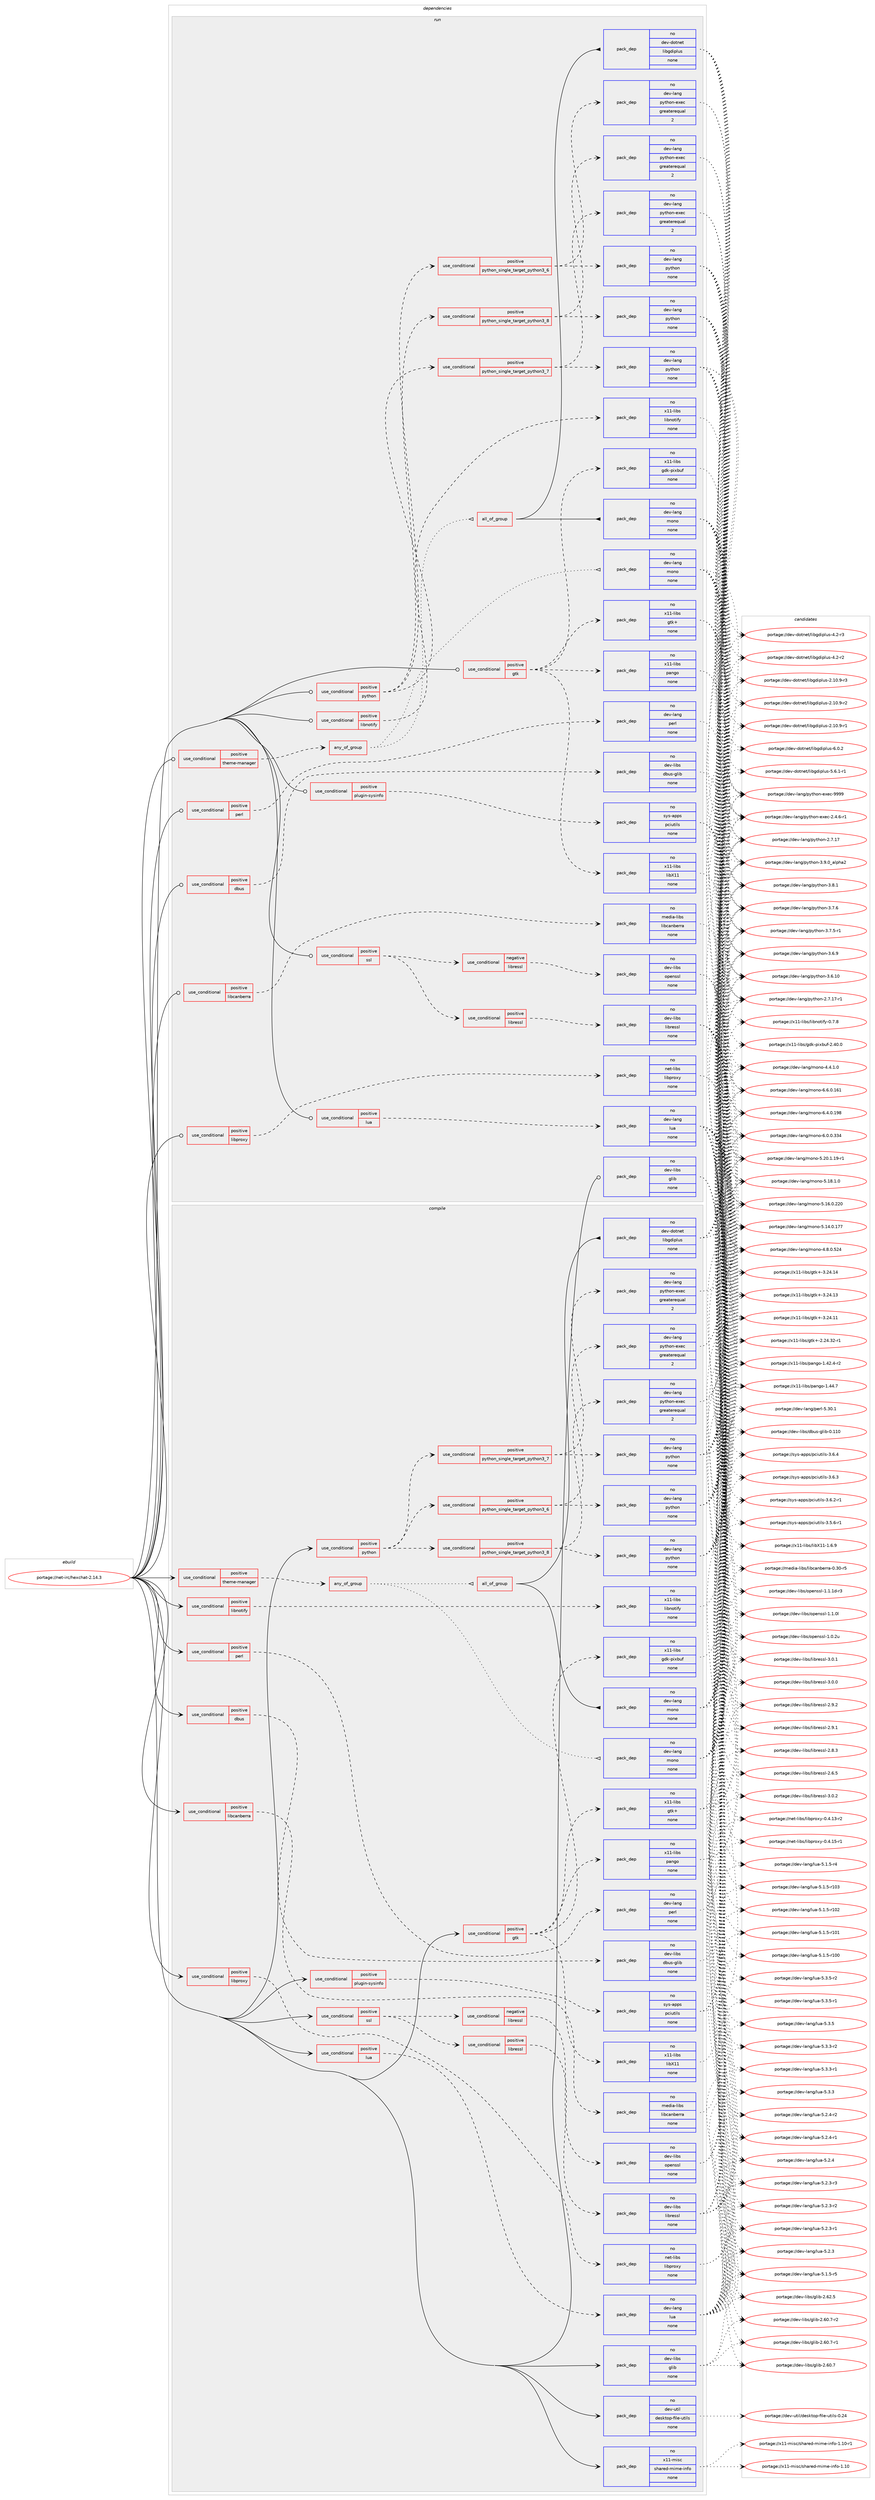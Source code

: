 digraph prolog {

# *************
# Graph options
# *************

newrank=true;
concentrate=true;
compound=true;
graph [rankdir=LR,fontname=Helvetica,fontsize=10,ranksep=1.5];#, ranksep=2.5, nodesep=0.2];
edge  [arrowhead=vee];
node  [fontname=Helvetica,fontsize=10];

# **********
# The ebuild
# **********

subgraph cluster_leftcol {
color=gray;
rank=same;
label=<<i>ebuild</i>>;
id [label="portage://net-irc/hexchat-2.14.3", color=red, width=4, href="../net-irc/hexchat-2.14.3.svg"];
}

# ****************
# The dependencies
# ****************

subgraph cluster_midcol {
color=gray;
label=<<i>dependencies</i>>;
subgraph cluster_compile {
fillcolor="#eeeeee";
style=filled;
label=<<i>compile</i>>;
subgraph cond20560 {
dependency92259 [label=<<TABLE BORDER="0" CELLBORDER="1" CELLSPACING="0" CELLPADDING="4"><TR><TD ROWSPAN="3" CELLPADDING="10">use_conditional</TD></TR><TR><TD>positive</TD></TR><TR><TD>dbus</TD></TR></TABLE>>, shape=none, color=red];
subgraph pack69994 {
dependency92260 [label=<<TABLE BORDER="0" CELLBORDER="1" CELLSPACING="0" CELLPADDING="4" WIDTH="220"><TR><TD ROWSPAN="6" CELLPADDING="30">pack_dep</TD></TR><TR><TD WIDTH="110">no</TD></TR><TR><TD>dev-libs</TD></TR><TR><TD>dbus-glib</TD></TR><TR><TD>none</TD></TR><TR><TD></TD></TR></TABLE>>, shape=none, color=blue];
}
dependency92259:e -> dependency92260:w [weight=20,style="dashed",arrowhead="vee"];
}
id:e -> dependency92259:w [weight=20,style="solid",arrowhead="vee"];
subgraph cond20561 {
dependency92261 [label=<<TABLE BORDER="0" CELLBORDER="1" CELLSPACING="0" CELLPADDING="4"><TR><TD ROWSPAN="3" CELLPADDING="10">use_conditional</TD></TR><TR><TD>positive</TD></TR><TR><TD>gtk</TD></TR></TABLE>>, shape=none, color=red];
subgraph pack69995 {
dependency92262 [label=<<TABLE BORDER="0" CELLBORDER="1" CELLSPACING="0" CELLPADDING="4" WIDTH="220"><TR><TD ROWSPAN="6" CELLPADDING="30">pack_dep</TD></TR><TR><TD WIDTH="110">no</TD></TR><TR><TD>x11-libs</TD></TR><TR><TD>gdk-pixbuf</TD></TR><TR><TD>none</TD></TR><TR><TD></TD></TR></TABLE>>, shape=none, color=blue];
}
dependency92261:e -> dependency92262:w [weight=20,style="dashed",arrowhead="vee"];
subgraph pack69996 {
dependency92263 [label=<<TABLE BORDER="0" CELLBORDER="1" CELLSPACING="0" CELLPADDING="4" WIDTH="220"><TR><TD ROWSPAN="6" CELLPADDING="30">pack_dep</TD></TR><TR><TD WIDTH="110">no</TD></TR><TR><TD>x11-libs</TD></TR><TR><TD>gtk+</TD></TR><TR><TD>none</TD></TR><TR><TD></TD></TR></TABLE>>, shape=none, color=blue];
}
dependency92261:e -> dependency92263:w [weight=20,style="dashed",arrowhead="vee"];
subgraph pack69997 {
dependency92264 [label=<<TABLE BORDER="0" CELLBORDER="1" CELLSPACING="0" CELLPADDING="4" WIDTH="220"><TR><TD ROWSPAN="6" CELLPADDING="30">pack_dep</TD></TR><TR><TD WIDTH="110">no</TD></TR><TR><TD>x11-libs</TD></TR><TR><TD>libX11</TD></TR><TR><TD>none</TD></TR><TR><TD></TD></TR></TABLE>>, shape=none, color=blue];
}
dependency92261:e -> dependency92264:w [weight=20,style="dashed",arrowhead="vee"];
subgraph pack69998 {
dependency92265 [label=<<TABLE BORDER="0" CELLBORDER="1" CELLSPACING="0" CELLPADDING="4" WIDTH="220"><TR><TD ROWSPAN="6" CELLPADDING="30">pack_dep</TD></TR><TR><TD WIDTH="110">no</TD></TR><TR><TD>x11-libs</TD></TR><TR><TD>pango</TD></TR><TR><TD>none</TD></TR><TR><TD></TD></TR></TABLE>>, shape=none, color=blue];
}
dependency92261:e -> dependency92265:w [weight=20,style="dashed",arrowhead="vee"];
}
id:e -> dependency92261:w [weight=20,style="solid",arrowhead="vee"];
subgraph cond20562 {
dependency92266 [label=<<TABLE BORDER="0" CELLBORDER="1" CELLSPACING="0" CELLPADDING="4"><TR><TD ROWSPAN="3" CELLPADDING="10">use_conditional</TD></TR><TR><TD>positive</TD></TR><TR><TD>libcanberra</TD></TR></TABLE>>, shape=none, color=red];
subgraph pack69999 {
dependency92267 [label=<<TABLE BORDER="0" CELLBORDER="1" CELLSPACING="0" CELLPADDING="4" WIDTH="220"><TR><TD ROWSPAN="6" CELLPADDING="30">pack_dep</TD></TR><TR><TD WIDTH="110">no</TD></TR><TR><TD>media-libs</TD></TR><TR><TD>libcanberra</TD></TR><TR><TD>none</TD></TR><TR><TD></TD></TR></TABLE>>, shape=none, color=blue];
}
dependency92266:e -> dependency92267:w [weight=20,style="dashed",arrowhead="vee"];
}
id:e -> dependency92266:w [weight=20,style="solid",arrowhead="vee"];
subgraph cond20563 {
dependency92268 [label=<<TABLE BORDER="0" CELLBORDER="1" CELLSPACING="0" CELLPADDING="4"><TR><TD ROWSPAN="3" CELLPADDING="10">use_conditional</TD></TR><TR><TD>positive</TD></TR><TR><TD>libnotify</TD></TR></TABLE>>, shape=none, color=red];
subgraph pack70000 {
dependency92269 [label=<<TABLE BORDER="0" CELLBORDER="1" CELLSPACING="0" CELLPADDING="4" WIDTH="220"><TR><TD ROWSPAN="6" CELLPADDING="30">pack_dep</TD></TR><TR><TD WIDTH="110">no</TD></TR><TR><TD>x11-libs</TD></TR><TR><TD>libnotify</TD></TR><TR><TD>none</TD></TR><TR><TD></TD></TR></TABLE>>, shape=none, color=blue];
}
dependency92268:e -> dependency92269:w [weight=20,style="dashed",arrowhead="vee"];
}
id:e -> dependency92268:w [weight=20,style="solid",arrowhead="vee"];
subgraph cond20564 {
dependency92270 [label=<<TABLE BORDER="0" CELLBORDER="1" CELLSPACING="0" CELLPADDING="4"><TR><TD ROWSPAN="3" CELLPADDING="10">use_conditional</TD></TR><TR><TD>positive</TD></TR><TR><TD>libproxy</TD></TR></TABLE>>, shape=none, color=red];
subgraph pack70001 {
dependency92271 [label=<<TABLE BORDER="0" CELLBORDER="1" CELLSPACING="0" CELLPADDING="4" WIDTH="220"><TR><TD ROWSPAN="6" CELLPADDING="30">pack_dep</TD></TR><TR><TD WIDTH="110">no</TD></TR><TR><TD>net-libs</TD></TR><TR><TD>libproxy</TD></TR><TR><TD>none</TD></TR><TR><TD></TD></TR></TABLE>>, shape=none, color=blue];
}
dependency92270:e -> dependency92271:w [weight=20,style="dashed",arrowhead="vee"];
}
id:e -> dependency92270:w [weight=20,style="solid",arrowhead="vee"];
subgraph cond20565 {
dependency92272 [label=<<TABLE BORDER="0" CELLBORDER="1" CELLSPACING="0" CELLPADDING="4"><TR><TD ROWSPAN="3" CELLPADDING="10">use_conditional</TD></TR><TR><TD>positive</TD></TR><TR><TD>lua</TD></TR></TABLE>>, shape=none, color=red];
subgraph pack70002 {
dependency92273 [label=<<TABLE BORDER="0" CELLBORDER="1" CELLSPACING="0" CELLPADDING="4" WIDTH="220"><TR><TD ROWSPAN="6" CELLPADDING="30">pack_dep</TD></TR><TR><TD WIDTH="110">no</TD></TR><TR><TD>dev-lang</TD></TR><TR><TD>lua</TD></TR><TR><TD>none</TD></TR><TR><TD></TD></TR></TABLE>>, shape=none, color=blue];
}
dependency92272:e -> dependency92273:w [weight=20,style="dashed",arrowhead="vee"];
}
id:e -> dependency92272:w [weight=20,style="solid",arrowhead="vee"];
subgraph cond20566 {
dependency92274 [label=<<TABLE BORDER="0" CELLBORDER="1" CELLSPACING="0" CELLPADDING="4"><TR><TD ROWSPAN="3" CELLPADDING="10">use_conditional</TD></TR><TR><TD>positive</TD></TR><TR><TD>perl</TD></TR></TABLE>>, shape=none, color=red];
subgraph pack70003 {
dependency92275 [label=<<TABLE BORDER="0" CELLBORDER="1" CELLSPACING="0" CELLPADDING="4" WIDTH="220"><TR><TD ROWSPAN="6" CELLPADDING="30">pack_dep</TD></TR><TR><TD WIDTH="110">no</TD></TR><TR><TD>dev-lang</TD></TR><TR><TD>perl</TD></TR><TR><TD>none</TD></TR><TR><TD></TD></TR></TABLE>>, shape=none, color=blue];
}
dependency92274:e -> dependency92275:w [weight=20,style="dashed",arrowhead="vee"];
}
id:e -> dependency92274:w [weight=20,style="solid",arrowhead="vee"];
subgraph cond20567 {
dependency92276 [label=<<TABLE BORDER="0" CELLBORDER="1" CELLSPACING="0" CELLPADDING="4"><TR><TD ROWSPAN="3" CELLPADDING="10">use_conditional</TD></TR><TR><TD>positive</TD></TR><TR><TD>plugin-sysinfo</TD></TR></TABLE>>, shape=none, color=red];
subgraph pack70004 {
dependency92277 [label=<<TABLE BORDER="0" CELLBORDER="1" CELLSPACING="0" CELLPADDING="4" WIDTH="220"><TR><TD ROWSPAN="6" CELLPADDING="30">pack_dep</TD></TR><TR><TD WIDTH="110">no</TD></TR><TR><TD>sys-apps</TD></TR><TR><TD>pciutils</TD></TR><TR><TD>none</TD></TR><TR><TD></TD></TR></TABLE>>, shape=none, color=blue];
}
dependency92276:e -> dependency92277:w [weight=20,style="dashed",arrowhead="vee"];
}
id:e -> dependency92276:w [weight=20,style="solid",arrowhead="vee"];
subgraph cond20568 {
dependency92278 [label=<<TABLE BORDER="0" CELLBORDER="1" CELLSPACING="0" CELLPADDING="4"><TR><TD ROWSPAN="3" CELLPADDING="10">use_conditional</TD></TR><TR><TD>positive</TD></TR><TR><TD>python</TD></TR></TABLE>>, shape=none, color=red];
subgraph cond20569 {
dependency92279 [label=<<TABLE BORDER="0" CELLBORDER="1" CELLSPACING="0" CELLPADDING="4"><TR><TD ROWSPAN="3" CELLPADDING="10">use_conditional</TD></TR><TR><TD>positive</TD></TR><TR><TD>python_single_target_python3_6</TD></TR></TABLE>>, shape=none, color=red];
subgraph pack70005 {
dependency92280 [label=<<TABLE BORDER="0" CELLBORDER="1" CELLSPACING="0" CELLPADDING="4" WIDTH="220"><TR><TD ROWSPAN="6" CELLPADDING="30">pack_dep</TD></TR><TR><TD WIDTH="110">no</TD></TR><TR><TD>dev-lang</TD></TR><TR><TD>python</TD></TR><TR><TD>none</TD></TR><TR><TD></TD></TR></TABLE>>, shape=none, color=blue];
}
dependency92279:e -> dependency92280:w [weight=20,style="dashed",arrowhead="vee"];
subgraph pack70006 {
dependency92281 [label=<<TABLE BORDER="0" CELLBORDER="1" CELLSPACING="0" CELLPADDING="4" WIDTH="220"><TR><TD ROWSPAN="6" CELLPADDING="30">pack_dep</TD></TR><TR><TD WIDTH="110">no</TD></TR><TR><TD>dev-lang</TD></TR><TR><TD>python-exec</TD></TR><TR><TD>greaterequal</TD></TR><TR><TD>2</TD></TR></TABLE>>, shape=none, color=blue];
}
dependency92279:e -> dependency92281:w [weight=20,style="dashed",arrowhead="vee"];
}
dependency92278:e -> dependency92279:w [weight=20,style="dashed",arrowhead="vee"];
subgraph cond20570 {
dependency92282 [label=<<TABLE BORDER="0" CELLBORDER="1" CELLSPACING="0" CELLPADDING="4"><TR><TD ROWSPAN="3" CELLPADDING="10">use_conditional</TD></TR><TR><TD>positive</TD></TR><TR><TD>python_single_target_python3_7</TD></TR></TABLE>>, shape=none, color=red];
subgraph pack70007 {
dependency92283 [label=<<TABLE BORDER="0" CELLBORDER="1" CELLSPACING="0" CELLPADDING="4" WIDTH="220"><TR><TD ROWSPAN="6" CELLPADDING="30">pack_dep</TD></TR><TR><TD WIDTH="110">no</TD></TR><TR><TD>dev-lang</TD></TR><TR><TD>python</TD></TR><TR><TD>none</TD></TR><TR><TD></TD></TR></TABLE>>, shape=none, color=blue];
}
dependency92282:e -> dependency92283:w [weight=20,style="dashed",arrowhead="vee"];
subgraph pack70008 {
dependency92284 [label=<<TABLE BORDER="0" CELLBORDER="1" CELLSPACING="0" CELLPADDING="4" WIDTH="220"><TR><TD ROWSPAN="6" CELLPADDING="30">pack_dep</TD></TR><TR><TD WIDTH="110">no</TD></TR><TR><TD>dev-lang</TD></TR><TR><TD>python-exec</TD></TR><TR><TD>greaterequal</TD></TR><TR><TD>2</TD></TR></TABLE>>, shape=none, color=blue];
}
dependency92282:e -> dependency92284:w [weight=20,style="dashed",arrowhead="vee"];
}
dependency92278:e -> dependency92282:w [weight=20,style="dashed",arrowhead="vee"];
subgraph cond20571 {
dependency92285 [label=<<TABLE BORDER="0" CELLBORDER="1" CELLSPACING="0" CELLPADDING="4"><TR><TD ROWSPAN="3" CELLPADDING="10">use_conditional</TD></TR><TR><TD>positive</TD></TR><TR><TD>python_single_target_python3_8</TD></TR></TABLE>>, shape=none, color=red];
subgraph pack70009 {
dependency92286 [label=<<TABLE BORDER="0" CELLBORDER="1" CELLSPACING="0" CELLPADDING="4" WIDTH="220"><TR><TD ROWSPAN="6" CELLPADDING="30">pack_dep</TD></TR><TR><TD WIDTH="110">no</TD></TR><TR><TD>dev-lang</TD></TR><TR><TD>python</TD></TR><TR><TD>none</TD></TR><TR><TD></TD></TR></TABLE>>, shape=none, color=blue];
}
dependency92285:e -> dependency92286:w [weight=20,style="dashed",arrowhead="vee"];
subgraph pack70010 {
dependency92287 [label=<<TABLE BORDER="0" CELLBORDER="1" CELLSPACING="0" CELLPADDING="4" WIDTH="220"><TR><TD ROWSPAN="6" CELLPADDING="30">pack_dep</TD></TR><TR><TD WIDTH="110">no</TD></TR><TR><TD>dev-lang</TD></TR><TR><TD>python-exec</TD></TR><TR><TD>greaterequal</TD></TR><TR><TD>2</TD></TR></TABLE>>, shape=none, color=blue];
}
dependency92285:e -> dependency92287:w [weight=20,style="dashed",arrowhead="vee"];
}
dependency92278:e -> dependency92285:w [weight=20,style="dashed",arrowhead="vee"];
}
id:e -> dependency92278:w [weight=20,style="solid",arrowhead="vee"];
subgraph cond20572 {
dependency92288 [label=<<TABLE BORDER="0" CELLBORDER="1" CELLSPACING="0" CELLPADDING="4"><TR><TD ROWSPAN="3" CELLPADDING="10">use_conditional</TD></TR><TR><TD>positive</TD></TR><TR><TD>ssl</TD></TR></TABLE>>, shape=none, color=red];
subgraph cond20573 {
dependency92289 [label=<<TABLE BORDER="0" CELLBORDER="1" CELLSPACING="0" CELLPADDING="4"><TR><TD ROWSPAN="3" CELLPADDING="10">use_conditional</TD></TR><TR><TD>negative</TD></TR><TR><TD>libressl</TD></TR></TABLE>>, shape=none, color=red];
subgraph pack70011 {
dependency92290 [label=<<TABLE BORDER="0" CELLBORDER="1" CELLSPACING="0" CELLPADDING="4" WIDTH="220"><TR><TD ROWSPAN="6" CELLPADDING="30">pack_dep</TD></TR><TR><TD WIDTH="110">no</TD></TR><TR><TD>dev-libs</TD></TR><TR><TD>openssl</TD></TR><TR><TD>none</TD></TR><TR><TD></TD></TR></TABLE>>, shape=none, color=blue];
}
dependency92289:e -> dependency92290:w [weight=20,style="dashed",arrowhead="vee"];
}
dependency92288:e -> dependency92289:w [weight=20,style="dashed",arrowhead="vee"];
subgraph cond20574 {
dependency92291 [label=<<TABLE BORDER="0" CELLBORDER="1" CELLSPACING="0" CELLPADDING="4"><TR><TD ROWSPAN="3" CELLPADDING="10">use_conditional</TD></TR><TR><TD>positive</TD></TR><TR><TD>libressl</TD></TR></TABLE>>, shape=none, color=red];
subgraph pack70012 {
dependency92292 [label=<<TABLE BORDER="0" CELLBORDER="1" CELLSPACING="0" CELLPADDING="4" WIDTH="220"><TR><TD ROWSPAN="6" CELLPADDING="30">pack_dep</TD></TR><TR><TD WIDTH="110">no</TD></TR><TR><TD>dev-libs</TD></TR><TR><TD>libressl</TD></TR><TR><TD>none</TD></TR><TR><TD></TD></TR></TABLE>>, shape=none, color=blue];
}
dependency92291:e -> dependency92292:w [weight=20,style="dashed",arrowhead="vee"];
}
dependency92288:e -> dependency92291:w [weight=20,style="dashed",arrowhead="vee"];
}
id:e -> dependency92288:w [weight=20,style="solid",arrowhead="vee"];
subgraph cond20575 {
dependency92293 [label=<<TABLE BORDER="0" CELLBORDER="1" CELLSPACING="0" CELLPADDING="4"><TR><TD ROWSPAN="3" CELLPADDING="10">use_conditional</TD></TR><TR><TD>positive</TD></TR><TR><TD>theme-manager</TD></TR></TABLE>>, shape=none, color=red];
subgraph any1628 {
dependency92294 [label=<<TABLE BORDER="0" CELLBORDER="1" CELLSPACING="0" CELLPADDING="4"><TR><TD CELLPADDING="10">any_of_group</TD></TR></TABLE>>, shape=none, color=red];subgraph all80 {
dependency92295 [label=<<TABLE BORDER="0" CELLBORDER="1" CELLSPACING="0" CELLPADDING="4"><TR><TD CELLPADDING="10">all_of_group</TD></TR></TABLE>>, shape=none, color=red];subgraph pack70013 {
dependency92296 [label=<<TABLE BORDER="0" CELLBORDER="1" CELLSPACING="0" CELLPADDING="4" WIDTH="220"><TR><TD ROWSPAN="6" CELLPADDING="30">pack_dep</TD></TR><TR><TD WIDTH="110">no</TD></TR><TR><TD>dev-lang</TD></TR><TR><TD>mono</TD></TR><TR><TD>none</TD></TR><TR><TD></TD></TR></TABLE>>, shape=none, color=blue];
}
dependency92295:e -> dependency92296:w [weight=20,style="solid",arrowhead="inv"];
subgraph pack70014 {
dependency92297 [label=<<TABLE BORDER="0" CELLBORDER="1" CELLSPACING="0" CELLPADDING="4" WIDTH="220"><TR><TD ROWSPAN="6" CELLPADDING="30">pack_dep</TD></TR><TR><TD WIDTH="110">no</TD></TR><TR><TD>dev-dotnet</TD></TR><TR><TD>libgdiplus</TD></TR><TR><TD>none</TD></TR><TR><TD></TD></TR></TABLE>>, shape=none, color=blue];
}
dependency92295:e -> dependency92297:w [weight=20,style="solid",arrowhead="inv"];
}
dependency92294:e -> dependency92295:w [weight=20,style="dotted",arrowhead="oinv"];
subgraph pack70015 {
dependency92298 [label=<<TABLE BORDER="0" CELLBORDER="1" CELLSPACING="0" CELLPADDING="4" WIDTH="220"><TR><TD ROWSPAN="6" CELLPADDING="30">pack_dep</TD></TR><TR><TD WIDTH="110">no</TD></TR><TR><TD>dev-lang</TD></TR><TR><TD>mono</TD></TR><TR><TD>none</TD></TR><TR><TD></TD></TR></TABLE>>, shape=none, color=blue];
}
dependency92294:e -> dependency92298:w [weight=20,style="dotted",arrowhead="oinv"];
}
dependency92293:e -> dependency92294:w [weight=20,style="dashed",arrowhead="vee"];
}
id:e -> dependency92293:w [weight=20,style="solid",arrowhead="vee"];
subgraph pack70016 {
dependency92299 [label=<<TABLE BORDER="0" CELLBORDER="1" CELLSPACING="0" CELLPADDING="4" WIDTH="220"><TR><TD ROWSPAN="6" CELLPADDING="30">pack_dep</TD></TR><TR><TD WIDTH="110">no</TD></TR><TR><TD>dev-libs</TD></TR><TR><TD>glib</TD></TR><TR><TD>none</TD></TR><TR><TD></TD></TR></TABLE>>, shape=none, color=blue];
}
id:e -> dependency92299:w [weight=20,style="solid",arrowhead="vee"];
subgraph pack70017 {
dependency92300 [label=<<TABLE BORDER="0" CELLBORDER="1" CELLSPACING="0" CELLPADDING="4" WIDTH="220"><TR><TD ROWSPAN="6" CELLPADDING="30">pack_dep</TD></TR><TR><TD WIDTH="110">no</TD></TR><TR><TD>dev-util</TD></TR><TR><TD>desktop-file-utils</TD></TR><TR><TD>none</TD></TR><TR><TD></TD></TR></TABLE>>, shape=none, color=blue];
}
id:e -> dependency92300:w [weight=20,style="solid",arrowhead="vee"];
subgraph pack70018 {
dependency92301 [label=<<TABLE BORDER="0" CELLBORDER="1" CELLSPACING="0" CELLPADDING="4" WIDTH="220"><TR><TD ROWSPAN="6" CELLPADDING="30">pack_dep</TD></TR><TR><TD WIDTH="110">no</TD></TR><TR><TD>x11-misc</TD></TR><TR><TD>shared-mime-info</TD></TR><TR><TD>none</TD></TR><TR><TD></TD></TR></TABLE>>, shape=none, color=blue];
}
id:e -> dependency92301:w [weight=20,style="solid",arrowhead="vee"];
}
subgraph cluster_compileandrun {
fillcolor="#eeeeee";
style=filled;
label=<<i>compile and run</i>>;
}
subgraph cluster_run {
fillcolor="#eeeeee";
style=filled;
label=<<i>run</i>>;
subgraph cond20576 {
dependency92302 [label=<<TABLE BORDER="0" CELLBORDER="1" CELLSPACING="0" CELLPADDING="4"><TR><TD ROWSPAN="3" CELLPADDING="10">use_conditional</TD></TR><TR><TD>positive</TD></TR><TR><TD>dbus</TD></TR></TABLE>>, shape=none, color=red];
subgraph pack70019 {
dependency92303 [label=<<TABLE BORDER="0" CELLBORDER="1" CELLSPACING="0" CELLPADDING="4" WIDTH="220"><TR><TD ROWSPAN="6" CELLPADDING="30">pack_dep</TD></TR><TR><TD WIDTH="110">no</TD></TR><TR><TD>dev-libs</TD></TR><TR><TD>dbus-glib</TD></TR><TR><TD>none</TD></TR><TR><TD></TD></TR></TABLE>>, shape=none, color=blue];
}
dependency92302:e -> dependency92303:w [weight=20,style="dashed",arrowhead="vee"];
}
id:e -> dependency92302:w [weight=20,style="solid",arrowhead="odot"];
subgraph cond20577 {
dependency92304 [label=<<TABLE BORDER="0" CELLBORDER="1" CELLSPACING="0" CELLPADDING="4"><TR><TD ROWSPAN="3" CELLPADDING="10">use_conditional</TD></TR><TR><TD>positive</TD></TR><TR><TD>gtk</TD></TR></TABLE>>, shape=none, color=red];
subgraph pack70020 {
dependency92305 [label=<<TABLE BORDER="0" CELLBORDER="1" CELLSPACING="0" CELLPADDING="4" WIDTH="220"><TR><TD ROWSPAN="6" CELLPADDING="30">pack_dep</TD></TR><TR><TD WIDTH="110">no</TD></TR><TR><TD>x11-libs</TD></TR><TR><TD>gdk-pixbuf</TD></TR><TR><TD>none</TD></TR><TR><TD></TD></TR></TABLE>>, shape=none, color=blue];
}
dependency92304:e -> dependency92305:w [weight=20,style="dashed",arrowhead="vee"];
subgraph pack70021 {
dependency92306 [label=<<TABLE BORDER="0" CELLBORDER="1" CELLSPACING="0" CELLPADDING="4" WIDTH="220"><TR><TD ROWSPAN="6" CELLPADDING="30">pack_dep</TD></TR><TR><TD WIDTH="110">no</TD></TR><TR><TD>x11-libs</TD></TR><TR><TD>gtk+</TD></TR><TR><TD>none</TD></TR><TR><TD></TD></TR></TABLE>>, shape=none, color=blue];
}
dependency92304:e -> dependency92306:w [weight=20,style="dashed",arrowhead="vee"];
subgraph pack70022 {
dependency92307 [label=<<TABLE BORDER="0" CELLBORDER="1" CELLSPACING="0" CELLPADDING="4" WIDTH="220"><TR><TD ROWSPAN="6" CELLPADDING="30">pack_dep</TD></TR><TR><TD WIDTH="110">no</TD></TR><TR><TD>x11-libs</TD></TR><TR><TD>libX11</TD></TR><TR><TD>none</TD></TR><TR><TD></TD></TR></TABLE>>, shape=none, color=blue];
}
dependency92304:e -> dependency92307:w [weight=20,style="dashed",arrowhead="vee"];
subgraph pack70023 {
dependency92308 [label=<<TABLE BORDER="0" CELLBORDER="1" CELLSPACING="0" CELLPADDING="4" WIDTH="220"><TR><TD ROWSPAN="6" CELLPADDING="30">pack_dep</TD></TR><TR><TD WIDTH="110">no</TD></TR><TR><TD>x11-libs</TD></TR><TR><TD>pango</TD></TR><TR><TD>none</TD></TR><TR><TD></TD></TR></TABLE>>, shape=none, color=blue];
}
dependency92304:e -> dependency92308:w [weight=20,style="dashed",arrowhead="vee"];
}
id:e -> dependency92304:w [weight=20,style="solid",arrowhead="odot"];
subgraph cond20578 {
dependency92309 [label=<<TABLE BORDER="0" CELLBORDER="1" CELLSPACING="0" CELLPADDING="4"><TR><TD ROWSPAN="3" CELLPADDING="10">use_conditional</TD></TR><TR><TD>positive</TD></TR><TR><TD>libcanberra</TD></TR></TABLE>>, shape=none, color=red];
subgraph pack70024 {
dependency92310 [label=<<TABLE BORDER="0" CELLBORDER="1" CELLSPACING="0" CELLPADDING="4" WIDTH="220"><TR><TD ROWSPAN="6" CELLPADDING="30">pack_dep</TD></TR><TR><TD WIDTH="110">no</TD></TR><TR><TD>media-libs</TD></TR><TR><TD>libcanberra</TD></TR><TR><TD>none</TD></TR><TR><TD></TD></TR></TABLE>>, shape=none, color=blue];
}
dependency92309:e -> dependency92310:w [weight=20,style="dashed",arrowhead="vee"];
}
id:e -> dependency92309:w [weight=20,style="solid",arrowhead="odot"];
subgraph cond20579 {
dependency92311 [label=<<TABLE BORDER="0" CELLBORDER="1" CELLSPACING="0" CELLPADDING="4"><TR><TD ROWSPAN="3" CELLPADDING="10">use_conditional</TD></TR><TR><TD>positive</TD></TR><TR><TD>libnotify</TD></TR></TABLE>>, shape=none, color=red];
subgraph pack70025 {
dependency92312 [label=<<TABLE BORDER="0" CELLBORDER="1" CELLSPACING="0" CELLPADDING="4" WIDTH="220"><TR><TD ROWSPAN="6" CELLPADDING="30">pack_dep</TD></TR><TR><TD WIDTH="110">no</TD></TR><TR><TD>x11-libs</TD></TR><TR><TD>libnotify</TD></TR><TR><TD>none</TD></TR><TR><TD></TD></TR></TABLE>>, shape=none, color=blue];
}
dependency92311:e -> dependency92312:w [weight=20,style="dashed",arrowhead="vee"];
}
id:e -> dependency92311:w [weight=20,style="solid",arrowhead="odot"];
subgraph cond20580 {
dependency92313 [label=<<TABLE BORDER="0" CELLBORDER="1" CELLSPACING="0" CELLPADDING="4"><TR><TD ROWSPAN="3" CELLPADDING="10">use_conditional</TD></TR><TR><TD>positive</TD></TR><TR><TD>libproxy</TD></TR></TABLE>>, shape=none, color=red];
subgraph pack70026 {
dependency92314 [label=<<TABLE BORDER="0" CELLBORDER="1" CELLSPACING="0" CELLPADDING="4" WIDTH="220"><TR><TD ROWSPAN="6" CELLPADDING="30">pack_dep</TD></TR><TR><TD WIDTH="110">no</TD></TR><TR><TD>net-libs</TD></TR><TR><TD>libproxy</TD></TR><TR><TD>none</TD></TR><TR><TD></TD></TR></TABLE>>, shape=none, color=blue];
}
dependency92313:e -> dependency92314:w [weight=20,style="dashed",arrowhead="vee"];
}
id:e -> dependency92313:w [weight=20,style="solid",arrowhead="odot"];
subgraph cond20581 {
dependency92315 [label=<<TABLE BORDER="0" CELLBORDER="1" CELLSPACING="0" CELLPADDING="4"><TR><TD ROWSPAN="3" CELLPADDING="10">use_conditional</TD></TR><TR><TD>positive</TD></TR><TR><TD>lua</TD></TR></TABLE>>, shape=none, color=red];
subgraph pack70027 {
dependency92316 [label=<<TABLE BORDER="0" CELLBORDER="1" CELLSPACING="0" CELLPADDING="4" WIDTH="220"><TR><TD ROWSPAN="6" CELLPADDING="30">pack_dep</TD></TR><TR><TD WIDTH="110">no</TD></TR><TR><TD>dev-lang</TD></TR><TR><TD>lua</TD></TR><TR><TD>none</TD></TR><TR><TD></TD></TR></TABLE>>, shape=none, color=blue];
}
dependency92315:e -> dependency92316:w [weight=20,style="dashed",arrowhead="vee"];
}
id:e -> dependency92315:w [weight=20,style="solid",arrowhead="odot"];
subgraph cond20582 {
dependency92317 [label=<<TABLE BORDER="0" CELLBORDER="1" CELLSPACING="0" CELLPADDING="4"><TR><TD ROWSPAN="3" CELLPADDING="10">use_conditional</TD></TR><TR><TD>positive</TD></TR><TR><TD>perl</TD></TR></TABLE>>, shape=none, color=red];
subgraph pack70028 {
dependency92318 [label=<<TABLE BORDER="0" CELLBORDER="1" CELLSPACING="0" CELLPADDING="4" WIDTH="220"><TR><TD ROWSPAN="6" CELLPADDING="30">pack_dep</TD></TR><TR><TD WIDTH="110">no</TD></TR><TR><TD>dev-lang</TD></TR><TR><TD>perl</TD></TR><TR><TD>none</TD></TR><TR><TD></TD></TR></TABLE>>, shape=none, color=blue];
}
dependency92317:e -> dependency92318:w [weight=20,style="dashed",arrowhead="vee"];
}
id:e -> dependency92317:w [weight=20,style="solid",arrowhead="odot"];
subgraph cond20583 {
dependency92319 [label=<<TABLE BORDER="0" CELLBORDER="1" CELLSPACING="0" CELLPADDING="4"><TR><TD ROWSPAN="3" CELLPADDING="10">use_conditional</TD></TR><TR><TD>positive</TD></TR><TR><TD>plugin-sysinfo</TD></TR></TABLE>>, shape=none, color=red];
subgraph pack70029 {
dependency92320 [label=<<TABLE BORDER="0" CELLBORDER="1" CELLSPACING="0" CELLPADDING="4" WIDTH="220"><TR><TD ROWSPAN="6" CELLPADDING="30">pack_dep</TD></TR><TR><TD WIDTH="110">no</TD></TR><TR><TD>sys-apps</TD></TR><TR><TD>pciutils</TD></TR><TR><TD>none</TD></TR><TR><TD></TD></TR></TABLE>>, shape=none, color=blue];
}
dependency92319:e -> dependency92320:w [weight=20,style="dashed",arrowhead="vee"];
}
id:e -> dependency92319:w [weight=20,style="solid",arrowhead="odot"];
subgraph cond20584 {
dependency92321 [label=<<TABLE BORDER="0" CELLBORDER="1" CELLSPACING="0" CELLPADDING="4"><TR><TD ROWSPAN="3" CELLPADDING="10">use_conditional</TD></TR><TR><TD>positive</TD></TR><TR><TD>python</TD></TR></TABLE>>, shape=none, color=red];
subgraph cond20585 {
dependency92322 [label=<<TABLE BORDER="0" CELLBORDER="1" CELLSPACING="0" CELLPADDING="4"><TR><TD ROWSPAN="3" CELLPADDING="10">use_conditional</TD></TR><TR><TD>positive</TD></TR><TR><TD>python_single_target_python3_6</TD></TR></TABLE>>, shape=none, color=red];
subgraph pack70030 {
dependency92323 [label=<<TABLE BORDER="0" CELLBORDER="1" CELLSPACING="0" CELLPADDING="4" WIDTH="220"><TR><TD ROWSPAN="6" CELLPADDING="30">pack_dep</TD></TR><TR><TD WIDTH="110">no</TD></TR><TR><TD>dev-lang</TD></TR><TR><TD>python</TD></TR><TR><TD>none</TD></TR><TR><TD></TD></TR></TABLE>>, shape=none, color=blue];
}
dependency92322:e -> dependency92323:w [weight=20,style="dashed",arrowhead="vee"];
subgraph pack70031 {
dependency92324 [label=<<TABLE BORDER="0" CELLBORDER="1" CELLSPACING="0" CELLPADDING="4" WIDTH="220"><TR><TD ROWSPAN="6" CELLPADDING="30">pack_dep</TD></TR><TR><TD WIDTH="110">no</TD></TR><TR><TD>dev-lang</TD></TR><TR><TD>python-exec</TD></TR><TR><TD>greaterequal</TD></TR><TR><TD>2</TD></TR></TABLE>>, shape=none, color=blue];
}
dependency92322:e -> dependency92324:w [weight=20,style="dashed",arrowhead="vee"];
}
dependency92321:e -> dependency92322:w [weight=20,style="dashed",arrowhead="vee"];
subgraph cond20586 {
dependency92325 [label=<<TABLE BORDER="0" CELLBORDER="1" CELLSPACING="0" CELLPADDING="4"><TR><TD ROWSPAN="3" CELLPADDING="10">use_conditional</TD></TR><TR><TD>positive</TD></TR><TR><TD>python_single_target_python3_7</TD></TR></TABLE>>, shape=none, color=red];
subgraph pack70032 {
dependency92326 [label=<<TABLE BORDER="0" CELLBORDER="1" CELLSPACING="0" CELLPADDING="4" WIDTH="220"><TR><TD ROWSPAN="6" CELLPADDING="30">pack_dep</TD></TR><TR><TD WIDTH="110">no</TD></TR><TR><TD>dev-lang</TD></TR><TR><TD>python</TD></TR><TR><TD>none</TD></TR><TR><TD></TD></TR></TABLE>>, shape=none, color=blue];
}
dependency92325:e -> dependency92326:w [weight=20,style="dashed",arrowhead="vee"];
subgraph pack70033 {
dependency92327 [label=<<TABLE BORDER="0" CELLBORDER="1" CELLSPACING="0" CELLPADDING="4" WIDTH="220"><TR><TD ROWSPAN="6" CELLPADDING="30">pack_dep</TD></TR><TR><TD WIDTH="110">no</TD></TR><TR><TD>dev-lang</TD></TR><TR><TD>python-exec</TD></TR><TR><TD>greaterequal</TD></TR><TR><TD>2</TD></TR></TABLE>>, shape=none, color=blue];
}
dependency92325:e -> dependency92327:w [weight=20,style="dashed",arrowhead="vee"];
}
dependency92321:e -> dependency92325:w [weight=20,style="dashed",arrowhead="vee"];
subgraph cond20587 {
dependency92328 [label=<<TABLE BORDER="0" CELLBORDER="1" CELLSPACING="0" CELLPADDING="4"><TR><TD ROWSPAN="3" CELLPADDING="10">use_conditional</TD></TR><TR><TD>positive</TD></TR><TR><TD>python_single_target_python3_8</TD></TR></TABLE>>, shape=none, color=red];
subgraph pack70034 {
dependency92329 [label=<<TABLE BORDER="0" CELLBORDER="1" CELLSPACING="0" CELLPADDING="4" WIDTH="220"><TR><TD ROWSPAN="6" CELLPADDING="30">pack_dep</TD></TR><TR><TD WIDTH="110">no</TD></TR><TR><TD>dev-lang</TD></TR><TR><TD>python</TD></TR><TR><TD>none</TD></TR><TR><TD></TD></TR></TABLE>>, shape=none, color=blue];
}
dependency92328:e -> dependency92329:w [weight=20,style="dashed",arrowhead="vee"];
subgraph pack70035 {
dependency92330 [label=<<TABLE BORDER="0" CELLBORDER="1" CELLSPACING="0" CELLPADDING="4" WIDTH="220"><TR><TD ROWSPAN="6" CELLPADDING="30">pack_dep</TD></TR><TR><TD WIDTH="110">no</TD></TR><TR><TD>dev-lang</TD></TR><TR><TD>python-exec</TD></TR><TR><TD>greaterequal</TD></TR><TR><TD>2</TD></TR></TABLE>>, shape=none, color=blue];
}
dependency92328:e -> dependency92330:w [weight=20,style="dashed",arrowhead="vee"];
}
dependency92321:e -> dependency92328:w [weight=20,style="dashed",arrowhead="vee"];
}
id:e -> dependency92321:w [weight=20,style="solid",arrowhead="odot"];
subgraph cond20588 {
dependency92331 [label=<<TABLE BORDER="0" CELLBORDER="1" CELLSPACING="0" CELLPADDING="4"><TR><TD ROWSPAN="3" CELLPADDING="10">use_conditional</TD></TR><TR><TD>positive</TD></TR><TR><TD>ssl</TD></TR></TABLE>>, shape=none, color=red];
subgraph cond20589 {
dependency92332 [label=<<TABLE BORDER="0" CELLBORDER="1" CELLSPACING="0" CELLPADDING="4"><TR><TD ROWSPAN="3" CELLPADDING="10">use_conditional</TD></TR><TR><TD>negative</TD></TR><TR><TD>libressl</TD></TR></TABLE>>, shape=none, color=red];
subgraph pack70036 {
dependency92333 [label=<<TABLE BORDER="0" CELLBORDER="1" CELLSPACING="0" CELLPADDING="4" WIDTH="220"><TR><TD ROWSPAN="6" CELLPADDING="30">pack_dep</TD></TR><TR><TD WIDTH="110">no</TD></TR><TR><TD>dev-libs</TD></TR><TR><TD>openssl</TD></TR><TR><TD>none</TD></TR><TR><TD></TD></TR></TABLE>>, shape=none, color=blue];
}
dependency92332:e -> dependency92333:w [weight=20,style="dashed",arrowhead="vee"];
}
dependency92331:e -> dependency92332:w [weight=20,style="dashed",arrowhead="vee"];
subgraph cond20590 {
dependency92334 [label=<<TABLE BORDER="0" CELLBORDER="1" CELLSPACING="0" CELLPADDING="4"><TR><TD ROWSPAN="3" CELLPADDING="10">use_conditional</TD></TR><TR><TD>positive</TD></TR><TR><TD>libressl</TD></TR></TABLE>>, shape=none, color=red];
subgraph pack70037 {
dependency92335 [label=<<TABLE BORDER="0" CELLBORDER="1" CELLSPACING="0" CELLPADDING="4" WIDTH="220"><TR><TD ROWSPAN="6" CELLPADDING="30">pack_dep</TD></TR><TR><TD WIDTH="110">no</TD></TR><TR><TD>dev-libs</TD></TR><TR><TD>libressl</TD></TR><TR><TD>none</TD></TR><TR><TD></TD></TR></TABLE>>, shape=none, color=blue];
}
dependency92334:e -> dependency92335:w [weight=20,style="dashed",arrowhead="vee"];
}
dependency92331:e -> dependency92334:w [weight=20,style="dashed",arrowhead="vee"];
}
id:e -> dependency92331:w [weight=20,style="solid",arrowhead="odot"];
subgraph cond20591 {
dependency92336 [label=<<TABLE BORDER="0" CELLBORDER="1" CELLSPACING="0" CELLPADDING="4"><TR><TD ROWSPAN="3" CELLPADDING="10">use_conditional</TD></TR><TR><TD>positive</TD></TR><TR><TD>theme-manager</TD></TR></TABLE>>, shape=none, color=red];
subgraph any1629 {
dependency92337 [label=<<TABLE BORDER="0" CELLBORDER="1" CELLSPACING="0" CELLPADDING="4"><TR><TD CELLPADDING="10">any_of_group</TD></TR></TABLE>>, shape=none, color=red];subgraph all81 {
dependency92338 [label=<<TABLE BORDER="0" CELLBORDER="1" CELLSPACING="0" CELLPADDING="4"><TR><TD CELLPADDING="10">all_of_group</TD></TR></TABLE>>, shape=none, color=red];subgraph pack70038 {
dependency92339 [label=<<TABLE BORDER="0" CELLBORDER="1" CELLSPACING="0" CELLPADDING="4" WIDTH="220"><TR><TD ROWSPAN="6" CELLPADDING="30">pack_dep</TD></TR><TR><TD WIDTH="110">no</TD></TR><TR><TD>dev-lang</TD></TR><TR><TD>mono</TD></TR><TR><TD>none</TD></TR><TR><TD></TD></TR></TABLE>>, shape=none, color=blue];
}
dependency92338:e -> dependency92339:w [weight=20,style="solid",arrowhead="inv"];
subgraph pack70039 {
dependency92340 [label=<<TABLE BORDER="0" CELLBORDER="1" CELLSPACING="0" CELLPADDING="4" WIDTH="220"><TR><TD ROWSPAN="6" CELLPADDING="30">pack_dep</TD></TR><TR><TD WIDTH="110">no</TD></TR><TR><TD>dev-dotnet</TD></TR><TR><TD>libgdiplus</TD></TR><TR><TD>none</TD></TR><TR><TD></TD></TR></TABLE>>, shape=none, color=blue];
}
dependency92338:e -> dependency92340:w [weight=20,style="solid",arrowhead="inv"];
}
dependency92337:e -> dependency92338:w [weight=20,style="dotted",arrowhead="oinv"];
subgraph pack70040 {
dependency92341 [label=<<TABLE BORDER="0" CELLBORDER="1" CELLSPACING="0" CELLPADDING="4" WIDTH="220"><TR><TD ROWSPAN="6" CELLPADDING="30">pack_dep</TD></TR><TR><TD WIDTH="110">no</TD></TR><TR><TD>dev-lang</TD></TR><TR><TD>mono</TD></TR><TR><TD>none</TD></TR><TR><TD></TD></TR></TABLE>>, shape=none, color=blue];
}
dependency92337:e -> dependency92341:w [weight=20,style="dotted",arrowhead="oinv"];
}
dependency92336:e -> dependency92337:w [weight=20,style="dashed",arrowhead="vee"];
}
id:e -> dependency92336:w [weight=20,style="solid",arrowhead="odot"];
subgraph pack70041 {
dependency92342 [label=<<TABLE BORDER="0" CELLBORDER="1" CELLSPACING="0" CELLPADDING="4" WIDTH="220"><TR><TD ROWSPAN="6" CELLPADDING="30">pack_dep</TD></TR><TR><TD WIDTH="110">no</TD></TR><TR><TD>dev-libs</TD></TR><TR><TD>glib</TD></TR><TR><TD>none</TD></TR><TR><TD></TD></TR></TABLE>>, shape=none, color=blue];
}
id:e -> dependency92342:w [weight=20,style="solid",arrowhead="odot"];
}
}

# **************
# The candidates
# **************

subgraph cluster_choices {
rank=same;
color=gray;
label=<<i>candidates</i>>;

subgraph choice69994 {
color=black;
nodesep=1;
choice100101118451081059811547100981171154510310810598454846494948 [label="portage://dev-libs/dbus-glib-0.110", color=red, width=4,href="../dev-libs/dbus-glib-0.110.svg"];
dependency92260:e -> choice100101118451081059811547100981171154510310810598454846494948:w [style=dotted,weight="100"];
}
subgraph choice69995 {
color=black;
nodesep=1;
choice1204949451081059811547103100107451121051209811710245504652484648 [label="portage://x11-libs/gdk-pixbuf-2.40.0", color=red, width=4,href="../x11-libs/gdk-pixbuf-2.40.0.svg"];
dependency92262:e -> choice1204949451081059811547103100107451121051209811710245504652484648:w [style=dotted,weight="100"];
}
subgraph choice69996 {
color=black;
nodesep=1;
choice1204949451081059811547103116107434551465052464952 [label="portage://x11-libs/gtk+-3.24.14", color=red, width=4,href="../x11-libs/gtk+-3.24.14.svg"];
choice1204949451081059811547103116107434551465052464951 [label="portage://x11-libs/gtk+-3.24.13", color=red, width=4,href="../x11-libs/gtk+-3.24.13.svg"];
choice1204949451081059811547103116107434551465052464949 [label="portage://x11-libs/gtk+-3.24.11", color=red, width=4,href="../x11-libs/gtk+-3.24.11.svg"];
choice12049494510810598115471031161074345504650524651504511449 [label="portage://x11-libs/gtk+-2.24.32-r1", color=red, width=4,href="../x11-libs/gtk+-2.24.32-r1.svg"];
dependency92263:e -> choice1204949451081059811547103116107434551465052464952:w [style=dotted,weight="100"];
dependency92263:e -> choice1204949451081059811547103116107434551465052464951:w [style=dotted,weight="100"];
dependency92263:e -> choice1204949451081059811547103116107434551465052464949:w [style=dotted,weight="100"];
dependency92263:e -> choice12049494510810598115471031161074345504650524651504511449:w [style=dotted,weight="100"];
}
subgraph choice69997 {
color=black;
nodesep=1;
choice120494945108105981154710810598884949454946544657 [label="portage://x11-libs/libX11-1.6.9", color=red, width=4,href="../x11-libs/libX11-1.6.9.svg"];
dependency92264:e -> choice120494945108105981154710810598884949454946544657:w [style=dotted,weight="100"];
}
subgraph choice69998 {
color=black;
nodesep=1;
choice12049494510810598115471129711010311145494652524655 [label="portage://x11-libs/pango-1.44.7", color=red, width=4,href="../x11-libs/pango-1.44.7.svg"];
choice120494945108105981154711297110103111454946525046524511450 [label="portage://x11-libs/pango-1.42.4-r2", color=red, width=4,href="../x11-libs/pango-1.42.4-r2.svg"];
dependency92265:e -> choice12049494510810598115471129711010311145494652524655:w [style=dotted,weight="100"];
dependency92265:e -> choice120494945108105981154711297110103111454946525046524511450:w [style=dotted,weight="100"];
}
subgraph choice69999 {
color=black;
nodesep=1;
choice10910110010597451081059811547108105989997110981011141149745484651484511453 [label="portage://media-libs/libcanberra-0.30-r5", color=red, width=4,href="../media-libs/libcanberra-0.30-r5.svg"];
dependency92267:e -> choice10910110010597451081059811547108105989997110981011141149745484651484511453:w [style=dotted,weight="100"];
}
subgraph choice70000 {
color=black;
nodesep=1;
choice120494945108105981154710810598110111116105102121454846554656 [label="portage://x11-libs/libnotify-0.7.8", color=red, width=4,href="../x11-libs/libnotify-0.7.8.svg"];
dependency92269:e -> choice120494945108105981154710810598110111116105102121454846554656:w [style=dotted,weight="100"];
}
subgraph choice70001 {
color=black;
nodesep=1;
choice11010111645108105981154710810598112114111120121454846524649534511449 [label="portage://net-libs/libproxy-0.4.15-r1", color=red, width=4,href="../net-libs/libproxy-0.4.15-r1.svg"];
choice11010111645108105981154710810598112114111120121454846524649514511450 [label="portage://net-libs/libproxy-0.4.13-r2", color=red, width=4,href="../net-libs/libproxy-0.4.13-r2.svg"];
dependency92271:e -> choice11010111645108105981154710810598112114111120121454846524649534511449:w [style=dotted,weight="100"];
dependency92271:e -> choice11010111645108105981154710810598112114111120121454846524649514511450:w [style=dotted,weight="100"];
}
subgraph choice70002 {
color=black;
nodesep=1;
choice100101118451089711010347108117974553465146534511450 [label="portage://dev-lang/lua-5.3.5-r2", color=red, width=4,href="../dev-lang/lua-5.3.5-r2.svg"];
choice100101118451089711010347108117974553465146534511449 [label="portage://dev-lang/lua-5.3.5-r1", color=red, width=4,href="../dev-lang/lua-5.3.5-r1.svg"];
choice10010111845108971101034710811797455346514653 [label="portage://dev-lang/lua-5.3.5", color=red, width=4,href="../dev-lang/lua-5.3.5.svg"];
choice100101118451089711010347108117974553465146514511450 [label="portage://dev-lang/lua-5.3.3-r2", color=red, width=4,href="../dev-lang/lua-5.3.3-r2.svg"];
choice100101118451089711010347108117974553465146514511449 [label="portage://dev-lang/lua-5.3.3-r1", color=red, width=4,href="../dev-lang/lua-5.3.3-r1.svg"];
choice10010111845108971101034710811797455346514651 [label="portage://dev-lang/lua-5.3.3", color=red, width=4,href="../dev-lang/lua-5.3.3.svg"];
choice100101118451089711010347108117974553465046524511450 [label="portage://dev-lang/lua-5.2.4-r2", color=red, width=4,href="../dev-lang/lua-5.2.4-r2.svg"];
choice100101118451089711010347108117974553465046524511449 [label="portage://dev-lang/lua-5.2.4-r1", color=red, width=4,href="../dev-lang/lua-5.2.4-r1.svg"];
choice10010111845108971101034710811797455346504652 [label="portage://dev-lang/lua-5.2.4", color=red, width=4,href="../dev-lang/lua-5.2.4.svg"];
choice100101118451089711010347108117974553465046514511451 [label="portage://dev-lang/lua-5.2.3-r3", color=red, width=4,href="../dev-lang/lua-5.2.3-r3.svg"];
choice100101118451089711010347108117974553465046514511450 [label="portage://dev-lang/lua-5.2.3-r2", color=red, width=4,href="../dev-lang/lua-5.2.3-r2.svg"];
choice100101118451089711010347108117974553465046514511449 [label="portage://dev-lang/lua-5.2.3-r1", color=red, width=4,href="../dev-lang/lua-5.2.3-r1.svg"];
choice10010111845108971101034710811797455346504651 [label="portage://dev-lang/lua-5.2.3", color=red, width=4,href="../dev-lang/lua-5.2.3.svg"];
choice100101118451089711010347108117974553464946534511453 [label="portage://dev-lang/lua-5.1.5-r5", color=red, width=4,href="../dev-lang/lua-5.1.5-r5.svg"];
choice100101118451089711010347108117974553464946534511452 [label="portage://dev-lang/lua-5.1.5-r4", color=red, width=4,href="../dev-lang/lua-5.1.5-r4.svg"];
choice1001011184510897110103471081179745534649465345114494851 [label="portage://dev-lang/lua-5.1.5-r103", color=red, width=4,href="../dev-lang/lua-5.1.5-r103.svg"];
choice1001011184510897110103471081179745534649465345114494850 [label="portage://dev-lang/lua-5.1.5-r102", color=red, width=4,href="../dev-lang/lua-5.1.5-r102.svg"];
choice1001011184510897110103471081179745534649465345114494849 [label="portage://dev-lang/lua-5.1.5-r101", color=red, width=4,href="../dev-lang/lua-5.1.5-r101.svg"];
choice1001011184510897110103471081179745534649465345114494848 [label="portage://dev-lang/lua-5.1.5-r100", color=red, width=4,href="../dev-lang/lua-5.1.5-r100.svg"];
dependency92273:e -> choice100101118451089711010347108117974553465146534511450:w [style=dotted,weight="100"];
dependency92273:e -> choice100101118451089711010347108117974553465146534511449:w [style=dotted,weight="100"];
dependency92273:e -> choice10010111845108971101034710811797455346514653:w [style=dotted,weight="100"];
dependency92273:e -> choice100101118451089711010347108117974553465146514511450:w [style=dotted,weight="100"];
dependency92273:e -> choice100101118451089711010347108117974553465146514511449:w [style=dotted,weight="100"];
dependency92273:e -> choice10010111845108971101034710811797455346514651:w [style=dotted,weight="100"];
dependency92273:e -> choice100101118451089711010347108117974553465046524511450:w [style=dotted,weight="100"];
dependency92273:e -> choice100101118451089711010347108117974553465046524511449:w [style=dotted,weight="100"];
dependency92273:e -> choice10010111845108971101034710811797455346504652:w [style=dotted,weight="100"];
dependency92273:e -> choice100101118451089711010347108117974553465046514511451:w [style=dotted,weight="100"];
dependency92273:e -> choice100101118451089711010347108117974553465046514511450:w [style=dotted,weight="100"];
dependency92273:e -> choice100101118451089711010347108117974553465046514511449:w [style=dotted,weight="100"];
dependency92273:e -> choice10010111845108971101034710811797455346504651:w [style=dotted,weight="100"];
dependency92273:e -> choice100101118451089711010347108117974553464946534511453:w [style=dotted,weight="100"];
dependency92273:e -> choice100101118451089711010347108117974553464946534511452:w [style=dotted,weight="100"];
dependency92273:e -> choice1001011184510897110103471081179745534649465345114494851:w [style=dotted,weight="100"];
dependency92273:e -> choice1001011184510897110103471081179745534649465345114494850:w [style=dotted,weight="100"];
dependency92273:e -> choice1001011184510897110103471081179745534649465345114494849:w [style=dotted,weight="100"];
dependency92273:e -> choice1001011184510897110103471081179745534649465345114494848:w [style=dotted,weight="100"];
}
subgraph choice70003 {
color=black;
nodesep=1;
choice10010111845108971101034711210111410845534651484649 [label="portage://dev-lang/perl-5.30.1", color=red, width=4,href="../dev-lang/perl-5.30.1.svg"];
dependency92275:e -> choice10010111845108971101034711210111410845534651484649:w [style=dotted,weight="100"];
}
subgraph choice70004 {
color=black;
nodesep=1;
choice11512111545971121121154711299105117116105108115455146544652 [label="portage://sys-apps/pciutils-3.6.4", color=red, width=4,href="../sys-apps/pciutils-3.6.4.svg"];
choice11512111545971121121154711299105117116105108115455146544651 [label="portage://sys-apps/pciutils-3.6.3", color=red, width=4,href="../sys-apps/pciutils-3.6.3.svg"];
choice115121115459711211211547112991051171161051081154551465446504511449 [label="portage://sys-apps/pciutils-3.6.2-r1", color=red, width=4,href="../sys-apps/pciutils-3.6.2-r1.svg"];
choice115121115459711211211547112991051171161051081154551465346544511449 [label="portage://sys-apps/pciutils-3.5.6-r1", color=red, width=4,href="../sys-apps/pciutils-3.5.6-r1.svg"];
dependency92277:e -> choice11512111545971121121154711299105117116105108115455146544652:w [style=dotted,weight="100"];
dependency92277:e -> choice11512111545971121121154711299105117116105108115455146544651:w [style=dotted,weight="100"];
dependency92277:e -> choice115121115459711211211547112991051171161051081154551465446504511449:w [style=dotted,weight="100"];
dependency92277:e -> choice115121115459711211211547112991051171161051081154551465346544511449:w [style=dotted,weight="100"];
}
subgraph choice70005 {
color=black;
nodesep=1;
choice10010111845108971101034711212111610411111045514657464895971081121049750 [label="portage://dev-lang/python-3.9.0_alpha2", color=red, width=4,href="../dev-lang/python-3.9.0_alpha2.svg"];
choice100101118451089711010347112121116104111110455146564649 [label="portage://dev-lang/python-3.8.1", color=red, width=4,href="../dev-lang/python-3.8.1.svg"];
choice100101118451089711010347112121116104111110455146554654 [label="portage://dev-lang/python-3.7.6", color=red, width=4,href="../dev-lang/python-3.7.6.svg"];
choice1001011184510897110103471121211161041111104551465546534511449 [label="portage://dev-lang/python-3.7.5-r1", color=red, width=4,href="../dev-lang/python-3.7.5-r1.svg"];
choice100101118451089711010347112121116104111110455146544657 [label="portage://dev-lang/python-3.6.9", color=red, width=4,href="../dev-lang/python-3.6.9.svg"];
choice10010111845108971101034711212111610411111045514654464948 [label="portage://dev-lang/python-3.6.10", color=red, width=4,href="../dev-lang/python-3.6.10.svg"];
choice100101118451089711010347112121116104111110455046554649554511449 [label="portage://dev-lang/python-2.7.17-r1", color=red, width=4,href="../dev-lang/python-2.7.17-r1.svg"];
choice10010111845108971101034711212111610411111045504655464955 [label="portage://dev-lang/python-2.7.17", color=red, width=4,href="../dev-lang/python-2.7.17.svg"];
dependency92280:e -> choice10010111845108971101034711212111610411111045514657464895971081121049750:w [style=dotted,weight="100"];
dependency92280:e -> choice100101118451089711010347112121116104111110455146564649:w [style=dotted,weight="100"];
dependency92280:e -> choice100101118451089711010347112121116104111110455146554654:w [style=dotted,weight="100"];
dependency92280:e -> choice1001011184510897110103471121211161041111104551465546534511449:w [style=dotted,weight="100"];
dependency92280:e -> choice100101118451089711010347112121116104111110455146544657:w [style=dotted,weight="100"];
dependency92280:e -> choice10010111845108971101034711212111610411111045514654464948:w [style=dotted,weight="100"];
dependency92280:e -> choice100101118451089711010347112121116104111110455046554649554511449:w [style=dotted,weight="100"];
dependency92280:e -> choice10010111845108971101034711212111610411111045504655464955:w [style=dotted,weight="100"];
}
subgraph choice70006 {
color=black;
nodesep=1;
choice10010111845108971101034711212111610411111045101120101994557575757 [label="portage://dev-lang/python-exec-9999", color=red, width=4,href="../dev-lang/python-exec-9999.svg"];
choice10010111845108971101034711212111610411111045101120101994550465246544511449 [label="portage://dev-lang/python-exec-2.4.6-r1", color=red, width=4,href="../dev-lang/python-exec-2.4.6-r1.svg"];
dependency92281:e -> choice10010111845108971101034711212111610411111045101120101994557575757:w [style=dotted,weight="100"];
dependency92281:e -> choice10010111845108971101034711212111610411111045101120101994550465246544511449:w [style=dotted,weight="100"];
}
subgraph choice70007 {
color=black;
nodesep=1;
choice10010111845108971101034711212111610411111045514657464895971081121049750 [label="portage://dev-lang/python-3.9.0_alpha2", color=red, width=4,href="../dev-lang/python-3.9.0_alpha2.svg"];
choice100101118451089711010347112121116104111110455146564649 [label="portage://dev-lang/python-3.8.1", color=red, width=4,href="../dev-lang/python-3.8.1.svg"];
choice100101118451089711010347112121116104111110455146554654 [label="portage://dev-lang/python-3.7.6", color=red, width=4,href="../dev-lang/python-3.7.6.svg"];
choice1001011184510897110103471121211161041111104551465546534511449 [label="portage://dev-lang/python-3.7.5-r1", color=red, width=4,href="../dev-lang/python-3.7.5-r1.svg"];
choice100101118451089711010347112121116104111110455146544657 [label="portage://dev-lang/python-3.6.9", color=red, width=4,href="../dev-lang/python-3.6.9.svg"];
choice10010111845108971101034711212111610411111045514654464948 [label="portage://dev-lang/python-3.6.10", color=red, width=4,href="../dev-lang/python-3.6.10.svg"];
choice100101118451089711010347112121116104111110455046554649554511449 [label="portage://dev-lang/python-2.7.17-r1", color=red, width=4,href="../dev-lang/python-2.7.17-r1.svg"];
choice10010111845108971101034711212111610411111045504655464955 [label="portage://dev-lang/python-2.7.17", color=red, width=4,href="../dev-lang/python-2.7.17.svg"];
dependency92283:e -> choice10010111845108971101034711212111610411111045514657464895971081121049750:w [style=dotted,weight="100"];
dependency92283:e -> choice100101118451089711010347112121116104111110455146564649:w [style=dotted,weight="100"];
dependency92283:e -> choice100101118451089711010347112121116104111110455146554654:w [style=dotted,weight="100"];
dependency92283:e -> choice1001011184510897110103471121211161041111104551465546534511449:w [style=dotted,weight="100"];
dependency92283:e -> choice100101118451089711010347112121116104111110455146544657:w [style=dotted,weight="100"];
dependency92283:e -> choice10010111845108971101034711212111610411111045514654464948:w [style=dotted,weight="100"];
dependency92283:e -> choice100101118451089711010347112121116104111110455046554649554511449:w [style=dotted,weight="100"];
dependency92283:e -> choice10010111845108971101034711212111610411111045504655464955:w [style=dotted,weight="100"];
}
subgraph choice70008 {
color=black;
nodesep=1;
choice10010111845108971101034711212111610411111045101120101994557575757 [label="portage://dev-lang/python-exec-9999", color=red, width=4,href="../dev-lang/python-exec-9999.svg"];
choice10010111845108971101034711212111610411111045101120101994550465246544511449 [label="portage://dev-lang/python-exec-2.4.6-r1", color=red, width=4,href="../dev-lang/python-exec-2.4.6-r1.svg"];
dependency92284:e -> choice10010111845108971101034711212111610411111045101120101994557575757:w [style=dotted,weight="100"];
dependency92284:e -> choice10010111845108971101034711212111610411111045101120101994550465246544511449:w [style=dotted,weight="100"];
}
subgraph choice70009 {
color=black;
nodesep=1;
choice10010111845108971101034711212111610411111045514657464895971081121049750 [label="portage://dev-lang/python-3.9.0_alpha2", color=red, width=4,href="../dev-lang/python-3.9.0_alpha2.svg"];
choice100101118451089711010347112121116104111110455146564649 [label="portage://dev-lang/python-3.8.1", color=red, width=4,href="../dev-lang/python-3.8.1.svg"];
choice100101118451089711010347112121116104111110455146554654 [label="portage://dev-lang/python-3.7.6", color=red, width=4,href="../dev-lang/python-3.7.6.svg"];
choice1001011184510897110103471121211161041111104551465546534511449 [label="portage://dev-lang/python-3.7.5-r1", color=red, width=4,href="../dev-lang/python-3.7.5-r1.svg"];
choice100101118451089711010347112121116104111110455146544657 [label="portage://dev-lang/python-3.6.9", color=red, width=4,href="../dev-lang/python-3.6.9.svg"];
choice10010111845108971101034711212111610411111045514654464948 [label="portage://dev-lang/python-3.6.10", color=red, width=4,href="../dev-lang/python-3.6.10.svg"];
choice100101118451089711010347112121116104111110455046554649554511449 [label="portage://dev-lang/python-2.7.17-r1", color=red, width=4,href="../dev-lang/python-2.7.17-r1.svg"];
choice10010111845108971101034711212111610411111045504655464955 [label="portage://dev-lang/python-2.7.17", color=red, width=4,href="../dev-lang/python-2.7.17.svg"];
dependency92286:e -> choice10010111845108971101034711212111610411111045514657464895971081121049750:w [style=dotted,weight="100"];
dependency92286:e -> choice100101118451089711010347112121116104111110455146564649:w [style=dotted,weight="100"];
dependency92286:e -> choice100101118451089711010347112121116104111110455146554654:w [style=dotted,weight="100"];
dependency92286:e -> choice1001011184510897110103471121211161041111104551465546534511449:w [style=dotted,weight="100"];
dependency92286:e -> choice100101118451089711010347112121116104111110455146544657:w [style=dotted,weight="100"];
dependency92286:e -> choice10010111845108971101034711212111610411111045514654464948:w [style=dotted,weight="100"];
dependency92286:e -> choice100101118451089711010347112121116104111110455046554649554511449:w [style=dotted,weight="100"];
dependency92286:e -> choice10010111845108971101034711212111610411111045504655464955:w [style=dotted,weight="100"];
}
subgraph choice70010 {
color=black;
nodesep=1;
choice10010111845108971101034711212111610411111045101120101994557575757 [label="portage://dev-lang/python-exec-9999", color=red, width=4,href="../dev-lang/python-exec-9999.svg"];
choice10010111845108971101034711212111610411111045101120101994550465246544511449 [label="portage://dev-lang/python-exec-2.4.6-r1", color=red, width=4,href="../dev-lang/python-exec-2.4.6-r1.svg"];
dependency92287:e -> choice10010111845108971101034711212111610411111045101120101994557575757:w [style=dotted,weight="100"];
dependency92287:e -> choice10010111845108971101034711212111610411111045101120101994550465246544511449:w [style=dotted,weight="100"];
}
subgraph choice70011 {
color=black;
nodesep=1;
choice1001011184510810598115471111121011101151151084549464946491004511451 [label="portage://dev-libs/openssl-1.1.1d-r3", color=red, width=4,href="../dev-libs/openssl-1.1.1d-r3.svg"];
choice100101118451081059811547111112101110115115108454946494648108 [label="portage://dev-libs/openssl-1.1.0l", color=red, width=4,href="../dev-libs/openssl-1.1.0l.svg"];
choice100101118451081059811547111112101110115115108454946484650117 [label="portage://dev-libs/openssl-1.0.2u", color=red, width=4,href="../dev-libs/openssl-1.0.2u.svg"];
dependency92290:e -> choice1001011184510810598115471111121011101151151084549464946491004511451:w [style=dotted,weight="100"];
dependency92290:e -> choice100101118451081059811547111112101110115115108454946494648108:w [style=dotted,weight="100"];
dependency92290:e -> choice100101118451081059811547111112101110115115108454946484650117:w [style=dotted,weight="100"];
}
subgraph choice70012 {
color=black;
nodesep=1;
choice10010111845108105981154710810598114101115115108455146484650 [label="portage://dev-libs/libressl-3.0.2", color=red, width=4,href="../dev-libs/libressl-3.0.2.svg"];
choice10010111845108105981154710810598114101115115108455146484649 [label="portage://dev-libs/libressl-3.0.1", color=red, width=4,href="../dev-libs/libressl-3.0.1.svg"];
choice10010111845108105981154710810598114101115115108455146484648 [label="portage://dev-libs/libressl-3.0.0", color=red, width=4,href="../dev-libs/libressl-3.0.0.svg"];
choice10010111845108105981154710810598114101115115108455046574650 [label="portage://dev-libs/libressl-2.9.2", color=red, width=4,href="../dev-libs/libressl-2.9.2.svg"];
choice10010111845108105981154710810598114101115115108455046574649 [label="portage://dev-libs/libressl-2.9.1", color=red, width=4,href="../dev-libs/libressl-2.9.1.svg"];
choice10010111845108105981154710810598114101115115108455046564651 [label="portage://dev-libs/libressl-2.8.3", color=red, width=4,href="../dev-libs/libressl-2.8.3.svg"];
choice10010111845108105981154710810598114101115115108455046544653 [label="portage://dev-libs/libressl-2.6.5", color=red, width=4,href="../dev-libs/libressl-2.6.5.svg"];
dependency92292:e -> choice10010111845108105981154710810598114101115115108455146484650:w [style=dotted,weight="100"];
dependency92292:e -> choice10010111845108105981154710810598114101115115108455146484649:w [style=dotted,weight="100"];
dependency92292:e -> choice10010111845108105981154710810598114101115115108455146484648:w [style=dotted,weight="100"];
dependency92292:e -> choice10010111845108105981154710810598114101115115108455046574650:w [style=dotted,weight="100"];
dependency92292:e -> choice10010111845108105981154710810598114101115115108455046574649:w [style=dotted,weight="100"];
dependency92292:e -> choice10010111845108105981154710810598114101115115108455046564651:w [style=dotted,weight="100"];
dependency92292:e -> choice10010111845108105981154710810598114101115115108455046544653:w [style=dotted,weight="100"];
}
subgraph choice70013 {
color=black;
nodesep=1;
choice10010111845108971101034710911111011145544654464846495449 [label="portage://dev-lang/mono-6.6.0.161", color=red, width=4,href="../dev-lang/mono-6.6.0.161.svg"];
choice10010111845108971101034710911111011145544652464846495756 [label="portage://dev-lang/mono-6.4.0.198", color=red, width=4,href="../dev-lang/mono-6.4.0.198.svg"];
choice10010111845108971101034710911111011145544648464846515152 [label="portage://dev-lang/mono-6.0.0.334", color=red, width=4,href="../dev-lang/mono-6.0.0.334.svg"];
choice100101118451089711010347109111110111455346504846494649574511449 [label="portage://dev-lang/mono-5.20.1.19-r1", color=red, width=4,href="../dev-lang/mono-5.20.1.19-r1.svg"];
choice100101118451089711010347109111110111455346495646494648 [label="portage://dev-lang/mono-5.18.1.0", color=red, width=4,href="../dev-lang/mono-5.18.1.0.svg"];
choice1001011184510897110103471091111101114553464954464846505048 [label="portage://dev-lang/mono-5.16.0.220", color=red, width=4,href="../dev-lang/mono-5.16.0.220.svg"];
choice1001011184510897110103471091111101114553464952464846495555 [label="portage://dev-lang/mono-5.14.0.177", color=red, width=4,href="../dev-lang/mono-5.14.0.177.svg"];
choice10010111845108971101034710911111011145524656464846535052 [label="portage://dev-lang/mono-4.8.0.524", color=red, width=4,href="../dev-lang/mono-4.8.0.524.svg"];
choice1001011184510897110103471091111101114552465246494648 [label="portage://dev-lang/mono-4.4.1.0", color=red, width=4,href="../dev-lang/mono-4.4.1.0.svg"];
dependency92296:e -> choice10010111845108971101034710911111011145544654464846495449:w [style=dotted,weight="100"];
dependency92296:e -> choice10010111845108971101034710911111011145544652464846495756:w [style=dotted,weight="100"];
dependency92296:e -> choice10010111845108971101034710911111011145544648464846515152:w [style=dotted,weight="100"];
dependency92296:e -> choice100101118451089711010347109111110111455346504846494649574511449:w [style=dotted,weight="100"];
dependency92296:e -> choice100101118451089711010347109111110111455346495646494648:w [style=dotted,weight="100"];
dependency92296:e -> choice1001011184510897110103471091111101114553464954464846505048:w [style=dotted,weight="100"];
dependency92296:e -> choice1001011184510897110103471091111101114553464952464846495555:w [style=dotted,weight="100"];
dependency92296:e -> choice10010111845108971101034710911111011145524656464846535052:w [style=dotted,weight="100"];
dependency92296:e -> choice1001011184510897110103471091111101114552465246494648:w [style=dotted,weight="100"];
}
subgraph choice70014 {
color=black;
nodesep=1;
choice100101118451001111161101011164710810598103100105112108117115455446484650 [label="portage://dev-dotnet/libgdiplus-6.0.2", color=red, width=4,href="../dev-dotnet/libgdiplus-6.0.2.svg"];
choice1001011184510011111611010111647108105981031001051121081171154553465446494511449 [label="portage://dev-dotnet/libgdiplus-5.6.1-r1", color=red, width=4,href="../dev-dotnet/libgdiplus-5.6.1-r1.svg"];
choice100101118451001111161101011164710810598103100105112108117115455246504511451 [label="portage://dev-dotnet/libgdiplus-4.2-r3", color=red, width=4,href="../dev-dotnet/libgdiplus-4.2-r3.svg"];
choice100101118451001111161101011164710810598103100105112108117115455246504511450 [label="portage://dev-dotnet/libgdiplus-4.2-r2", color=red, width=4,href="../dev-dotnet/libgdiplus-4.2-r2.svg"];
choice100101118451001111161101011164710810598103100105112108117115455046494846574511451 [label="portage://dev-dotnet/libgdiplus-2.10.9-r3", color=red, width=4,href="../dev-dotnet/libgdiplus-2.10.9-r3.svg"];
choice100101118451001111161101011164710810598103100105112108117115455046494846574511450 [label="portage://dev-dotnet/libgdiplus-2.10.9-r2", color=red, width=4,href="../dev-dotnet/libgdiplus-2.10.9-r2.svg"];
choice100101118451001111161101011164710810598103100105112108117115455046494846574511449 [label="portage://dev-dotnet/libgdiplus-2.10.9-r1", color=red, width=4,href="../dev-dotnet/libgdiplus-2.10.9-r1.svg"];
dependency92297:e -> choice100101118451001111161101011164710810598103100105112108117115455446484650:w [style=dotted,weight="100"];
dependency92297:e -> choice1001011184510011111611010111647108105981031001051121081171154553465446494511449:w [style=dotted,weight="100"];
dependency92297:e -> choice100101118451001111161101011164710810598103100105112108117115455246504511451:w [style=dotted,weight="100"];
dependency92297:e -> choice100101118451001111161101011164710810598103100105112108117115455246504511450:w [style=dotted,weight="100"];
dependency92297:e -> choice100101118451001111161101011164710810598103100105112108117115455046494846574511451:w [style=dotted,weight="100"];
dependency92297:e -> choice100101118451001111161101011164710810598103100105112108117115455046494846574511450:w [style=dotted,weight="100"];
dependency92297:e -> choice100101118451001111161101011164710810598103100105112108117115455046494846574511449:w [style=dotted,weight="100"];
}
subgraph choice70015 {
color=black;
nodesep=1;
choice10010111845108971101034710911111011145544654464846495449 [label="portage://dev-lang/mono-6.6.0.161", color=red, width=4,href="../dev-lang/mono-6.6.0.161.svg"];
choice10010111845108971101034710911111011145544652464846495756 [label="portage://dev-lang/mono-6.4.0.198", color=red, width=4,href="../dev-lang/mono-6.4.0.198.svg"];
choice10010111845108971101034710911111011145544648464846515152 [label="portage://dev-lang/mono-6.0.0.334", color=red, width=4,href="../dev-lang/mono-6.0.0.334.svg"];
choice100101118451089711010347109111110111455346504846494649574511449 [label="portage://dev-lang/mono-5.20.1.19-r1", color=red, width=4,href="../dev-lang/mono-5.20.1.19-r1.svg"];
choice100101118451089711010347109111110111455346495646494648 [label="portage://dev-lang/mono-5.18.1.0", color=red, width=4,href="../dev-lang/mono-5.18.1.0.svg"];
choice1001011184510897110103471091111101114553464954464846505048 [label="portage://dev-lang/mono-5.16.0.220", color=red, width=4,href="../dev-lang/mono-5.16.0.220.svg"];
choice1001011184510897110103471091111101114553464952464846495555 [label="portage://dev-lang/mono-5.14.0.177", color=red, width=4,href="../dev-lang/mono-5.14.0.177.svg"];
choice10010111845108971101034710911111011145524656464846535052 [label="portage://dev-lang/mono-4.8.0.524", color=red, width=4,href="../dev-lang/mono-4.8.0.524.svg"];
choice1001011184510897110103471091111101114552465246494648 [label="portage://dev-lang/mono-4.4.1.0", color=red, width=4,href="../dev-lang/mono-4.4.1.0.svg"];
dependency92298:e -> choice10010111845108971101034710911111011145544654464846495449:w [style=dotted,weight="100"];
dependency92298:e -> choice10010111845108971101034710911111011145544652464846495756:w [style=dotted,weight="100"];
dependency92298:e -> choice10010111845108971101034710911111011145544648464846515152:w [style=dotted,weight="100"];
dependency92298:e -> choice100101118451089711010347109111110111455346504846494649574511449:w [style=dotted,weight="100"];
dependency92298:e -> choice100101118451089711010347109111110111455346495646494648:w [style=dotted,weight="100"];
dependency92298:e -> choice1001011184510897110103471091111101114553464954464846505048:w [style=dotted,weight="100"];
dependency92298:e -> choice1001011184510897110103471091111101114553464952464846495555:w [style=dotted,weight="100"];
dependency92298:e -> choice10010111845108971101034710911111011145524656464846535052:w [style=dotted,weight="100"];
dependency92298:e -> choice1001011184510897110103471091111101114552465246494648:w [style=dotted,weight="100"];
}
subgraph choice70016 {
color=black;
nodesep=1;
choice1001011184510810598115471031081059845504654504653 [label="portage://dev-libs/glib-2.62.5", color=red, width=4,href="../dev-libs/glib-2.62.5.svg"];
choice10010111845108105981154710310810598455046544846554511450 [label="portage://dev-libs/glib-2.60.7-r2", color=red, width=4,href="../dev-libs/glib-2.60.7-r2.svg"];
choice10010111845108105981154710310810598455046544846554511449 [label="portage://dev-libs/glib-2.60.7-r1", color=red, width=4,href="../dev-libs/glib-2.60.7-r1.svg"];
choice1001011184510810598115471031081059845504654484655 [label="portage://dev-libs/glib-2.60.7", color=red, width=4,href="../dev-libs/glib-2.60.7.svg"];
dependency92299:e -> choice1001011184510810598115471031081059845504654504653:w [style=dotted,weight="100"];
dependency92299:e -> choice10010111845108105981154710310810598455046544846554511450:w [style=dotted,weight="100"];
dependency92299:e -> choice10010111845108105981154710310810598455046544846554511449:w [style=dotted,weight="100"];
dependency92299:e -> choice1001011184510810598115471031081059845504654484655:w [style=dotted,weight="100"];
}
subgraph choice70017 {
color=black;
nodesep=1;
choice100101118451171161051084710010111510711611111245102105108101451171161051081154548465052 [label="portage://dev-util/desktop-file-utils-0.24", color=red, width=4,href="../dev-util/desktop-file-utils-0.24.svg"];
dependency92300:e -> choice100101118451171161051084710010111510711611111245102105108101451171161051081154548465052:w [style=dotted,weight="100"];
}
subgraph choice70018 {
color=black;
nodesep=1;
choice120494945109105115994711510497114101100451091051091014510511010211145494649484511449 [label="portage://x11-misc/shared-mime-info-1.10-r1", color=red, width=4,href="../x11-misc/shared-mime-info-1.10-r1.svg"];
choice12049494510910511599471151049711410110045109105109101451051101021114549464948 [label="portage://x11-misc/shared-mime-info-1.10", color=red, width=4,href="../x11-misc/shared-mime-info-1.10.svg"];
dependency92301:e -> choice120494945109105115994711510497114101100451091051091014510511010211145494649484511449:w [style=dotted,weight="100"];
dependency92301:e -> choice12049494510910511599471151049711410110045109105109101451051101021114549464948:w [style=dotted,weight="100"];
}
subgraph choice70019 {
color=black;
nodesep=1;
choice100101118451081059811547100981171154510310810598454846494948 [label="portage://dev-libs/dbus-glib-0.110", color=red, width=4,href="../dev-libs/dbus-glib-0.110.svg"];
dependency92303:e -> choice100101118451081059811547100981171154510310810598454846494948:w [style=dotted,weight="100"];
}
subgraph choice70020 {
color=black;
nodesep=1;
choice1204949451081059811547103100107451121051209811710245504652484648 [label="portage://x11-libs/gdk-pixbuf-2.40.0", color=red, width=4,href="../x11-libs/gdk-pixbuf-2.40.0.svg"];
dependency92305:e -> choice1204949451081059811547103100107451121051209811710245504652484648:w [style=dotted,weight="100"];
}
subgraph choice70021 {
color=black;
nodesep=1;
choice1204949451081059811547103116107434551465052464952 [label="portage://x11-libs/gtk+-3.24.14", color=red, width=4,href="../x11-libs/gtk+-3.24.14.svg"];
choice1204949451081059811547103116107434551465052464951 [label="portage://x11-libs/gtk+-3.24.13", color=red, width=4,href="../x11-libs/gtk+-3.24.13.svg"];
choice1204949451081059811547103116107434551465052464949 [label="portage://x11-libs/gtk+-3.24.11", color=red, width=4,href="../x11-libs/gtk+-3.24.11.svg"];
choice12049494510810598115471031161074345504650524651504511449 [label="portage://x11-libs/gtk+-2.24.32-r1", color=red, width=4,href="../x11-libs/gtk+-2.24.32-r1.svg"];
dependency92306:e -> choice1204949451081059811547103116107434551465052464952:w [style=dotted,weight="100"];
dependency92306:e -> choice1204949451081059811547103116107434551465052464951:w [style=dotted,weight="100"];
dependency92306:e -> choice1204949451081059811547103116107434551465052464949:w [style=dotted,weight="100"];
dependency92306:e -> choice12049494510810598115471031161074345504650524651504511449:w [style=dotted,weight="100"];
}
subgraph choice70022 {
color=black;
nodesep=1;
choice120494945108105981154710810598884949454946544657 [label="portage://x11-libs/libX11-1.6.9", color=red, width=4,href="../x11-libs/libX11-1.6.9.svg"];
dependency92307:e -> choice120494945108105981154710810598884949454946544657:w [style=dotted,weight="100"];
}
subgraph choice70023 {
color=black;
nodesep=1;
choice12049494510810598115471129711010311145494652524655 [label="portage://x11-libs/pango-1.44.7", color=red, width=4,href="../x11-libs/pango-1.44.7.svg"];
choice120494945108105981154711297110103111454946525046524511450 [label="portage://x11-libs/pango-1.42.4-r2", color=red, width=4,href="../x11-libs/pango-1.42.4-r2.svg"];
dependency92308:e -> choice12049494510810598115471129711010311145494652524655:w [style=dotted,weight="100"];
dependency92308:e -> choice120494945108105981154711297110103111454946525046524511450:w [style=dotted,weight="100"];
}
subgraph choice70024 {
color=black;
nodesep=1;
choice10910110010597451081059811547108105989997110981011141149745484651484511453 [label="portage://media-libs/libcanberra-0.30-r5", color=red, width=4,href="../media-libs/libcanberra-0.30-r5.svg"];
dependency92310:e -> choice10910110010597451081059811547108105989997110981011141149745484651484511453:w [style=dotted,weight="100"];
}
subgraph choice70025 {
color=black;
nodesep=1;
choice120494945108105981154710810598110111116105102121454846554656 [label="portage://x11-libs/libnotify-0.7.8", color=red, width=4,href="../x11-libs/libnotify-0.7.8.svg"];
dependency92312:e -> choice120494945108105981154710810598110111116105102121454846554656:w [style=dotted,weight="100"];
}
subgraph choice70026 {
color=black;
nodesep=1;
choice11010111645108105981154710810598112114111120121454846524649534511449 [label="portage://net-libs/libproxy-0.4.15-r1", color=red, width=4,href="../net-libs/libproxy-0.4.15-r1.svg"];
choice11010111645108105981154710810598112114111120121454846524649514511450 [label="portage://net-libs/libproxy-0.4.13-r2", color=red, width=4,href="../net-libs/libproxy-0.4.13-r2.svg"];
dependency92314:e -> choice11010111645108105981154710810598112114111120121454846524649534511449:w [style=dotted,weight="100"];
dependency92314:e -> choice11010111645108105981154710810598112114111120121454846524649514511450:w [style=dotted,weight="100"];
}
subgraph choice70027 {
color=black;
nodesep=1;
choice100101118451089711010347108117974553465146534511450 [label="portage://dev-lang/lua-5.3.5-r2", color=red, width=4,href="../dev-lang/lua-5.3.5-r2.svg"];
choice100101118451089711010347108117974553465146534511449 [label="portage://dev-lang/lua-5.3.5-r1", color=red, width=4,href="../dev-lang/lua-5.3.5-r1.svg"];
choice10010111845108971101034710811797455346514653 [label="portage://dev-lang/lua-5.3.5", color=red, width=4,href="../dev-lang/lua-5.3.5.svg"];
choice100101118451089711010347108117974553465146514511450 [label="portage://dev-lang/lua-5.3.3-r2", color=red, width=4,href="../dev-lang/lua-5.3.3-r2.svg"];
choice100101118451089711010347108117974553465146514511449 [label="portage://dev-lang/lua-5.3.3-r1", color=red, width=4,href="../dev-lang/lua-5.3.3-r1.svg"];
choice10010111845108971101034710811797455346514651 [label="portage://dev-lang/lua-5.3.3", color=red, width=4,href="../dev-lang/lua-5.3.3.svg"];
choice100101118451089711010347108117974553465046524511450 [label="portage://dev-lang/lua-5.2.4-r2", color=red, width=4,href="../dev-lang/lua-5.2.4-r2.svg"];
choice100101118451089711010347108117974553465046524511449 [label="portage://dev-lang/lua-5.2.4-r1", color=red, width=4,href="../dev-lang/lua-5.2.4-r1.svg"];
choice10010111845108971101034710811797455346504652 [label="portage://dev-lang/lua-5.2.4", color=red, width=4,href="../dev-lang/lua-5.2.4.svg"];
choice100101118451089711010347108117974553465046514511451 [label="portage://dev-lang/lua-5.2.3-r3", color=red, width=4,href="../dev-lang/lua-5.2.3-r3.svg"];
choice100101118451089711010347108117974553465046514511450 [label="portage://dev-lang/lua-5.2.3-r2", color=red, width=4,href="../dev-lang/lua-5.2.3-r2.svg"];
choice100101118451089711010347108117974553465046514511449 [label="portage://dev-lang/lua-5.2.3-r1", color=red, width=4,href="../dev-lang/lua-5.2.3-r1.svg"];
choice10010111845108971101034710811797455346504651 [label="portage://dev-lang/lua-5.2.3", color=red, width=4,href="../dev-lang/lua-5.2.3.svg"];
choice100101118451089711010347108117974553464946534511453 [label="portage://dev-lang/lua-5.1.5-r5", color=red, width=4,href="../dev-lang/lua-5.1.5-r5.svg"];
choice100101118451089711010347108117974553464946534511452 [label="portage://dev-lang/lua-5.1.5-r4", color=red, width=4,href="../dev-lang/lua-5.1.5-r4.svg"];
choice1001011184510897110103471081179745534649465345114494851 [label="portage://dev-lang/lua-5.1.5-r103", color=red, width=4,href="../dev-lang/lua-5.1.5-r103.svg"];
choice1001011184510897110103471081179745534649465345114494850 [label="portage://dev-lang/lua-5.1.5-r102", color=red, width=4,href="../dev-lang/lua-5.1.5-r102.svg"];
choice1001011184510897110103471081179745534649465345114494849 [label="portage://dev-lang/lua-5.1.5-r101", color=red, width=4,href="../dev-lang/lua-5.1.5-r101.svg"];
choice1001011184510897110103471081179745534649465345114494848 [label="portage://dev-lang/lua-5.1.5-r100", color=red, width=4,href="../dev-lang/lua-5.1.5-r100.svg"];
dependency92316:e -> choice100101118451089711010347108117974553465146534511450:w [style=dotted,weight="100"];
dependency92316:e -> choice100101118451089711010347108117974553465146534511449:w [style=dotted,weight="100"];
dependency92316:e -> choice10010111845108971101034710811797455346514653:w [style=dotted,weight="100"];
dependency92316:e -> choice100101118451089711010347108117974553465146514511450:w [style=dotted,weight="100"];
dependency92316:e -> choice100101118451089711010347108117974553465146514511449:w [style=dotted,weight="100"];
dependency92316:e -> choice10010111845108971101034710811797455346514651:w [style=dotted,weight="100"];
dependency92316:e -> choice100101118451089711010347108117974553465046524511450:w [style=dotted,weight="100"];
dependency92316:e -> choice100101118451089711010347108117974553465046524511449:w [style=dotted,weight="100"];
dependency92316:e -> choice10010111845108971101034710811797455346504652:w [style=dotted,weight="100"];
dependency92316:e -> choice100101118451089711010347108117974553465046514511451:w [style=dotted,weight="100"];
dependency92316:e -> choice100101118451089711010347108117974553465046514511450:w [style=dotted,weight="100"];
dependency92316:e -> choice100101118451089711010347108117974553465046514511449:w [style=dotted,weight="100"];
dependency92316:e -> choice10010111845108971101034710811797455346504651:w [style=dotted,weight="100"];
dependency92316:e -> choice100101118451089711010347108117974553464946534511453:w [style=dotted,weight="100"];
dependency92316:e -> choice100101118451089711010347108117974553464946534511452:w [style=dotted,weight="100"];
dependency92316:e -> choice1001011184510897110103471081179745534649465345114494851:w [style=dotted,weight="100"];
dependency92316:e -> choice1001011184510897110103471081179745534649465345114494850:w [style=dotted,weight="100"];
dependency92316:e -> choice1001011184510897110103471081179745534649465345114494849:w [style=dotted,weight="100"];
dependency92316:e -> choice1001011184510897110103471081179745534649465345114494848:w [style=dotted,weight="100"];
}
subgraph choice70028 {
color=black;
nodesep=1;
choice10010111845108971101034711210111410845534651484649 [label="portage://dev-lang/perl-5.30.1", color=red, width=4,href="../dev-lang/perl-5.30.1.svg"];
dependency92318:e -> choice10010111845108971101034711210111410845534651484649:w [style=dotted,weight="100"];
}
subgraph choice70029 {
color=black;
nodesep=1;
choice11512111545971121121154711299105117116105108115455146544652 [label="portage://sys-apps/pciutils-3.6.4", color=red, width=4,href="../sys-apps/pciutils-3.6.4.svg"];
choice11512111545971121121154711299105117116105108115455146544651 [label="portage://sys-apps/pciutils-3.6.3", color=red, width=4,href="../sys-apps/pciutils-3.6.3.svg"];
choice115121115459711211211547112991051171161051081154551465446504511449 [label="portage://sys-apps/pciutils-3.6.2-r1", color=red, width=4,href="../sys-apps/pciutils-3.6.2-r1.svg"];
choice115121115459711211211547112991051171161051081154551465346544511449 [label="portage://sys-apps/pciutils-3.5.6-r1", color=red, width=4,href="../sys-apps/pciutils-3.5.6-r1.svg"];
dependency92320:e -> choice11512111545971121121154711299105117116105108115455146544652:w [style=dotted,weight="100"];
dependency92320:e -> choice11512111545971121121154711299105117116105108115455146544651:w [style=dotted,weight="100"];
dependency92320:e -> choice115121115459711211211547112991051171161051081154551465446504511449:w [style=dotted,weight="100"];
dependency92320:e -> choice115121115459711211211547112991051171161051081154551465346544511449:w [style=dotted,weight="100"];
}
subgraph choice70030 {
color=black;
nodesep=1;
choice10010111845108971101034711212111610411111045514657464895971081121049750 [label="portage://dev-lang/python-3.9.0_alpha2", color=red, width=4,href="../dev-lang/python-3.9.0_alpha2.svg"];
choice100101118451089711010347112121116104111110455146564649 [label="portage://dev-lang/python-3.8.1", color=red, width=4,href="../dev-lang/python-3.8.1.svg"];
choice100101118451089711010347112121116104111110455146554654 [label="portage://dev-lang/python-3.7.6", color=red, width=4,href="../dev-lang/python-3.7.6.svg"];
choice1001011184510897110103471121211161041111104551465546534511449 [label="portage://dev-lang/python-3.7.5-r1", color=red, width=4,href="../dev-lang/python-3.7.5-r1.svg"];
choice100101118451089711010347112121116104111110455146544657 [label="portage://dev-lang/python-3.6.9", color=red, width=4,href="../dev-lang/python-3.6.9.svg"];
choice10010111845108971101034711212111610411111045514654464948 [label="portage://dev-lang/python-3.6.10", color=red, width=4,href="../dev-lang/python-3.6.10.svg"];
choice100101118451089711010347112121116104111110455046554649554511449 [label="portage://dev-lang/python-2.7.17-r1", color=red, width=4,href="../dev-lang/python-2.7.17-r1.svg"];
choice10010111845108971101034711212111610411111045504655464955 [label="portage://dev-lang/python-2.7.17", color=red, width=4,href="../dev-lang/python-2.7.17.svg"];
dependency92323:e -> choice10010111845108971101034711212111610411111045514657464895971081121049750:w [style=dotted,weight="100"];
dependency92323:e -> choice100101118451089711010347112121116104111110455146564649:w [style=dotted,weight="100"];
dependency92323:e -> choice100101118451089711010347112121116104111110455146554654:w [style=dotted,weight="100"];
dependency92323:e -> choice1001011184510897110103471121211161041111104551465546534511449:w [style=dotted,weight="100"];
dependency92323:e -> choice100101118451089711010347112121116104111110455146544657:w [style=dotted,weight="100"];
dependency92323:e -> choice10010111845108971101034711212111610411111045514654464948:w [style=dotted,weight="100"];
dependency92323:e -> choice100101118451089711010347112121116104111110455046554649554511449:w [style=dotted,weight="100"];
dependency92323:e -> choice10010111845108971101034711212111610411111045504655464955:w [style=dotted,weight="100"];
}
subgraph choice70031 {
color=black;
nodesep=1;
choice10010111845108971101034711212111610411111045101120101994557575757 [label="portage://dev-lang/python-exec-9999", color=red, width=4,href="../dev-lang/python-exec-9999.svg"];
choice10010111845108971101034711212111610411111045101120101994550465246544511449 [label="portage://dev-lang/python-exec-2.4.6-r1", color=red, width=4,href="../dev-lang/python-exec-2.4.6-r1.svg"];
dependency92324:e -> choice10010111845108971101034711212111610411111045101120101994557575757:w [style=dotted,weight="100"];
dependency92324:e -> choice10010111845108971101034711212111610411111045101120101994550465246544511449:w [style=dotted,weight="100"];
}
subgraph choice70032 {
color=black;
nodesep=1;
choice10010111845108971101034711212111610411111045514657464895971081121049750 [label="portage://dev-lang/python-3.9.0_alpha2", color=red, width=4,href="../dev-lang/python-3.9.0_alpha2.svg"];
choice100101118451089711010347112121116104111110455146564649 [label="portage://dev-lang/python-3.8.1", color=red, width=4,href="../dev-lang/python-3.8.1.svg"];
choice100101118451089711010347112121116104111110455146554654 [label="portage://dev-lang/python-3.7.6", color=red, width=4,href="../dev-lang/python-3.7.6.svg"];
choice1001011184510897110103471121211161041111104551465546534511449 [label="portage://dev-lang/python-3.7.5-r1", color=red, width=4,href="../dev-lang/python-3.7.5-r1.svg"];
choice100101118451089711010347112121116104111110455146544657 [label="portage://dev-lang/python-3.6.9", color=red, width=4,href="../dev-lang/python-3.6.9.svg"];
choice10010111845108971101034711212111610411111045514654464948 [label="portage://dev-lang/python-3.6.10", color=red, width=4,href="../dev-lang/python-3.6.10.svg"];
choice100101118451089711010347112121116104111110455046554649554511449 [label="portage://dev-lang/python-2.7.17-r1", color=red, width=4,href="../dev-lang/python-2.7.17-r1.svg"];
choice10010111845108971101034711212111610411111045504655464955 [label="portage://dev-lang/python-2.7.17", color=red, width=4,href="../dev-lang/python-2.7.17.svg"];
dependency92326:e -> choice10010111845108971101034711212111610411111045514657464895971081121049750:w [style=dotted,weight="100"];
dependency92326:e -> choice100101118451089711010347112121116104111110455146564649:w [style=dotted,weight="100"];
dependency92326:e -> choice100101118451089711010347112121116104111110455146554654:w [style=dotted,weight="100"];
dependency92326:e -> choice1001011184510897110103471121211161041111104551465546534511449:w [style=dotted,weight="100"];
dependency92326:e -> choice100101118451089711010347112121116104111110455146544657:w [style=dotted,weight="100"];
dependency92326:e -> choice10010111845108971101034711212111610411111045514654464948:w [style=dotted,weight="100"];
dependency92326:e -> choice100101118451089711010347112121116104111110455046554649554511449:w [style=dotted,weight="100"];
dependency92326:e -> choice10010111845108971101034711212111610411111045504655464955:w [style=dotted,weight="100"];
}
subgraph choice70033 {
color=black;
nodesep=1;
choice10010111845108971101034711212111610411111045101120101994557575757 [label="portage://dev-lang/python-exec-9999", color=red, width=4,href="../dev-lang/python-exec-9999.svg"];
choice10010111845108971101034711212111610411111045101120101994550465246544511449 [label="portage://dev-lang/python-exec-2.4.6-r1", color=red, width=4,href="../dev-lang/python-exec-2.4.6-r1.svg"];
dependency92327:e -> choice10010111845108971101034711212111610411111045101120101994557575757:w [style=dotted,weight="100"];
dependency92327:e -> choice10010111845108971101034711212111610411111045101120101994550465246544511449:w [style=dotted,weight="100"];
}
subgraph choice70034 {
color=black;
nodesep=1;
choice10010111845108971101034711212111610411111045514657464895971081121049750 [label="portage://dev-lang/python-3.9.0_alpha2", color=red, width=4,href="../dev-lang/python-3.9.0_alpha2.svg"];
choice100101118451089711010347112121116104111110455146564649 [label="portage://dev-lang/python-3.8.1", color=red, width=4,href="../dev-lang/python-3.8.1.svg"];
choice100101118451089711010347112121116104111110455146554654 [label="portage://dev-lang/python-3.7.6", color=red, width=4,href="../dev-lang/python-3.7.6.svg"];
choice1001011184510897110103471121211161041111104551465546534511449 [label="portage://dev-lang/python-3.7.5-r1", color=red, width=4,href="../dev-lang/python-3.7.5-r1.svg"];
choice100101118451089711010347112121116104111110455146544657 [label="portage://dev-lang/python-3.6.9", color=red, width=4,href="../dev-lang/python-3.6.9.svg"];
choice10010111845108971101034711212111610411111045514654464948 [label="portage://dev-lang/python-3.6.10", color=red, width=4,href="../dev-lang/python-3.6.10.svg"];
choice100101118451089711010347112121116104111110455046554649554511449 [label="portage://dev-lang/python-2.7.17-r1", color=red, width=4,href="../dev-lang/python-2.7.17-r1.svg"];
choice10010111845108971101034711212111610411111045504655464955 [label="portage://dev-lang/python-2.7.17", color=red, width=4,href="../dev-lang/python-2.7.17.svg"];
dependency92329:e -> choice10010111845108971101034711212111610411111045514657464895971081121049750:w [style=dotted,weight="100"];
dependency92329:e -> choice100101118451089711010347112121116104111110455146564649:w [style=dotted,weight="100"];
dependency92329:e -> choice100101118451089711010347112121116104111110455146554654:w [style=dotted,weight="100"];
dependency92329:e -> choice1001011184510897110103471121211161041111104551465546534511449:w [style=dotted,weight="100"];
dependency92329:e -> choice100101118451089711010347112121116104111110455146544657:w [style=dotted,weight="100"];
dependency92329:e -> choice10010111845108971101034711212111610411111045514654464948:w [style=dotted,weight="100"];
dependency92329:e -> choice100101118451089711010347112121116104111110455046554649554511449:w [style=dotted,weight="100"];
dependency92329:e -> choice10010111845108971101034711212111610411111045504655464955:w [style=dotted,weight="100"];
}
subgraph choice70035 {
color=black;
nodesep=1;
choice10010111845108971101034711212111610411111045101120101994557575757 [label="portage://dev-lang/python-exec-9999", color=red, width=4,href="../dev-lang/python-exec-9999.svg"];
choice10010111845108971101034711212111610411111045101120101994550465246544511449 [label="portage://dev-lang/python-exec-2.4.6-r1", color=red, width=4,href="../dev-lang/python-exec-2.4.6-r1.svg"];
dependency92330:e -> choice10010111845108971101034711212111610411111045101120101994557575757:w [style=dotted,weight="100"];
dependency92330:e -> choice10010111845108971101034711212111610411111045101120101994550465246544511449:w [style=dotted,weight="100"];
}
subgraph choice70036 {
color=black;
nodesep=1;
choice1001011184510810598115471111121011101151151084549464946491004511451 [label="portage://dev-libs/openssl-1.1.1d-r3", color=red, width=4,href="../dev-libs/openssl-1.1.1d-r3.svg"];
choice100101118451081059811547111112101110115115108454946494648108 [label="portage://dev-libs/openssl-1.1.0l", color=red, width=4,href="../dev-libs/openssl-1.1.0l.svg"];
choice100101118451081059811547111112101110115115108454946484650117 [label="portage://dev-libs/openssl-1.0.2u", color=red, width=4,href="../dev-libs/openssl-1.0.2u.svg"];
dependency92333:e -> choice1001011184510810598115471111121011101151151084549464946491004511451:w [style=dotted,weight="100"];
dependency92333:e -> choice100101118451081059811547111112101110115115108454946494648108:w [style=dotted,weight="100"];
dependency92333:e -> choice100101118451081059811547111112101110115115108454946484650117:w [style=dotted,weight="100"];
}
subgraph choice70037 {
color=black;
nodesep=1;
choice10010111845108105981154710810598114101115115108455146484650 [label="portage://dev-libs/libressl-3.0.2", color=red, width=4,href="../dev-libs/libressl-3.0.2.svg"];
choice10010111845108105981154710810598114101115115108455146484649 [label="portage://dev-libs/libressl-3.0.1", color=red, width=4,href="../dev-libs/libressl-3.0.1.svg"];
choice10010111845108105981154710810598114101115115108455146484648 [label="portage://dev-libs/libressl-3.0.0", color=red, width=4,href="../dev-libs/libressl-3.0.0.svg"];
choice10010111845108105981154710810598114101115115108455046574650 [label="portage://dev-libs/libressl-2.9.2", color=red, width=4,href="../dev-libs/libressl-2.9.2.svg"];
choice10010111845108105981154710810598114101115115108455046574649 [label="portage://dev-libs/libressl-2.9.1", color=red, width=4,href="../dev-libs/libressl-2.9.1.svg"];
choice10010111845108105981154710810598114101115115108455046564651 [label="portage://dev-libs/libressl-2.8.3", color=red, width=4,href="../dev-libs/libressl-2.8.3.svg"];
choice10010111845108105981154710810598114101115115108455046544653 [label="portage://dev-libs/libressl-2.6.5", color=red, width=4,href="../dev-libs/libressl-2.6.5.svg"];
dependency92335:e -> choice10010111845108105981154710810598114101115115108455146484650:w [style=dotted,weight="100"];
dependency92335:e -> choice10010111845108105981154710810598114101115115108455146484649:w [style=dotted,weight="100"];
dependency92335:e -> choice10010111845108105981154710810598114101115115108455146484648:w [style=dotted,weight="100"];
dependency92335:e -> choice10010111845108105981154710810598114101115115108455046574650:w [style=dotted,weight="100"];
dependency92335:e -> choice10010111845108105981154710810598114101115115108455046574649:w [style=dotted,weight="100"];
dependency92335:e -> choice10010111845108105981154710810598114101115115108455046564651:w [style=dotted,weight="100"];
dependency92335:e -> choice10010111845108105981154710810598114101115115108455046544653:w [style=dotted,weight="100"];
}
subgraph choice70038 {
color=black;
nodesep=1;
choice10010111845108971101034710911111011145544654464846495449 [label="portage://dev-lang/mono-6.6.0.161", color=red, width=4,href="../dev-lang/mono-6.6.0.161.svg"];
choice10010111845108971101034710911111011145544652464846495756 [label="portage://dev-lang/mono-6.4.0.198", color=red, width=4,href="../dev-lang/mono-6.4.0.198.svg"];
choice10010111845108971101034710911111011145544648464846515152 [label="portage://dev-lang/mono-6.0.0.334", color=red, width=4,href="../dev-lang/mono-6.0.0.334.svg"];
choice100101118451089711010347109111110111455346504846494649574511449 [label="portage://dev-lang/mono-5.20.1.19-r1", color=red, width=4,href="../dev-lang/mono-5.20.1.19-r1.svg"];
choice100101118451089711010347109111110111455346495646494648 [label="portage://dev-lang/mono-5.18.1.0", color=red, width=4,href="../dev-lang/mono-5.18.1.0.svg"];
choice1001011184510897110103471091111101114553464954464846505048 [label="portage://dev-lang/mono-5.16.0.220", color=red, width=4,href="../dev-lang/mono-5.16.0.220.svg"];
choice1001011184510897110103471091111101114553464952464846495555 [label="portage://dev-lang/mono-5.14.0.177", color=red, width=4,href="../dev-lang/mono-5.14.0.177.svg"];
choice10010111845108971101034710911111011145524656464846535052 [label="portage://dev-lang/mono-4.8.0.524", color=red, width=4,href="../dev-lang/mono-4.8.0.524.svg"];
choice1001011184510897110103471091111101114552465246494648 [label="portage://dev-lang/mono-4.4.1.0", color=red, width=4,href="../dev-lang/mono-4.4.1.0.svg"];
dependency92339:e -> choice10010111845108971101034710911111011145544654464846495449:w [style=dotted,weight="100"];
dependency92339:e -> choice10010111845108971101034710911111011145544652464846495756:w [style=dotted,weight="100"];
dependency92339:e -> choice10010111845108971101034710911111011145544648464846515152:w [style=dotted,weight="100"];
dependency92339:e -> choice100101118451089711010347109111110111455346504846494649574511449:w [style=dotted,weight="100"];
dependency92339:e -> choice100101118451089711010347109111110111455346495646494648:w [style=dotted,weight="100"];
dependency92339:e -> choice1001011184510897110103471091111101114553464954464846505048:w [style=dotted,weight="100"];
dependency92339:e -> choice1001011184510897110103471091111101114553464952464846495555:w [style=dotted,weight="100"];
dependency92339:e -> choice10010111845108971101034710911111011145524656464846535052:w [style=dotted,weight="100"];
dependency92339:e -> choice1001011184510897110103471091111101114552465246494648:w [style=dotted,weight="100"];
}
subgraph choice70039 {
color=black;
nodesep=1;
choice100101118451001111161101011164710810598103100105112108117115455446484650 [label="portage://dev-dotnet/libgdiplus-6.0.2", color=red, width=4,href="../dev-dotnet/libgdiplus-6.0.2.svg"];
choice1001011184510011111611010111647108105981031001051121081171154553465446494511449 [label="portage://dev-dotnet/libgdiplus-5.6.1-r1", color=red, width=4,href="../dev-dotnet/libgdiplus-5.6.1-r1.svg"];
choice100101118451001111161101011164710810598103100105112108117115455246504511451 [label="portage://dev-dotnet/libgdiplus-4.2-r3", color=red, width=4,href="../dev-dotnet/libgdiplus-4.2-r3.svg"];
choice100101118451001111161101011164710810598103100105112108117115455246504511450 [label="portage://dev-dotnet/libgdiplus-4.2-r2", color=red, width=4,href="../dev-dotnet/libgdiplus-4.2-r2.svg"];
choice100101118451001111161101011164710810598103100105112108117115455046494846574511451 [label="portage://dev-dotnet/libgdiplus-2.10.9-r3", color=red, width=4,href="../dev-dotnet/libgdiplus-2.10.9-r3.svg"];
choice100101118451001111161101011164710810598103100105112108117115455046494846574511450 [label="portage://dev-dotnet/libgdiplus-2.10.9-r2", color=red, width=4,href="../dev-dotnet/libgdiplus-2.10.9-r2.svg"];
choice100101118451001111161101011164710810598103100105112108117115455046494846574511449 [label="portage://dev-dotnet/libgdiplus-2.10.9-r1", color=red, width=4,href="../dev-dotnet/libgdiplus-2.10.9-r1.svg"];
dependency92340:e -> choice100101118451001111161101011164710810598103100105112108117115455446484650:w [style=dotted,weight="100"];
dependency92340:e -> choice1001011184510011111611010111647108105981031001051121081171154553465446494511449:w [style=dotted,weight="100"];
dependency92340:e -> choice100101118451001111161101011164710810598103100105112108117115455246504511451:w [style=dotted,weight="100"];
dependency92340:e -> choice100101118451001111161101011164710810598103100105112108117115455246504511450:w [style=dotted,weight="100"];
dependency92340:e -> choice100101118451001111161101011164710810598103100105112108117115455046494846574511451:w [style=dotted,weight="100"];
dependency92340:e -> choice100101118451001111161101011164710810598103100105112108117115455046494846574511450:w [style=dotted,weight="100"];
dependency92340:e -> choice100101118451001111161101011164710810598103100105112108117115455046494846574511449:w [style=dotted,weight="100"];
}
subgraph choice70040 {
color=black;
nodesep=1;
choice10010111845108971101034710911111011145544654464846495449 [label="portage://dev-lang/mono-6.6.0.161", color=red, width=4,href="../dev-lang/mono-6.6.0.161.svg"];
choice10010111845108971101034710911111011145544652464846495756 [label="portage://dev-lang/mono-6.4.0.198", color=red, width=4,href="../dev-lang/mono-6.4.0.198.svg"];
choice10010111845108971101034710911111011145544648464846515152 [label="portage://dev-lang/mono-6.0.0.334", color=red, width=4,href="../dev-lang/mono-6.0.0.334.svg"];
choice100101118451089711010347109111110111455346504846494649574511449 [label="portage://dev-lang/mono-5.20.1.19-r1", color=red, width=4,href="../dev-lang/mono-5.20.1.19-r1.svg"];
choice100101118451089711010347109111110111455346495646494648 [label="portage://dev-lang/mono-5.18.1.0", color=red, width=4,href="../dev-lang/mono-5.18.1.0.svg"];
choice1001011184510897110103471091111101114553464954464846505048 [label="portage://dev-lang/mono-5.16.0.220", color=red, width=4,href="../dev-lang/mono-5.16.0.220.svg"];
choice1001011184510897110103471091111101114553464952464846495555 [label="portage://dev-lang/mono-5.14.0.177", color=red, width=4,href="../dev-lang/mono-5.14.0.177.svg"];
choice10010111845108971101034710911111011145524656464846535052 [label="portage://dev-lang/mono-4.8.0.524", color=red, width=4,href="../dev-lang/mono-4.8.0.524.svg"];
choice1001011184510897110103471091111101114552465246494648 [label="portage://dev-lang/mono-4.4.1.0", color=red, width=4,href="../dev-lang/mono-4.4.1.0.svg"];
dependency92341:e -> choice10010111845108971101034710911111011145544654464846495449:w [style=dotted,weight="100"];
dependency92341:e -> choice10010111845108971101034710911111011145544652464846495756:w [style=dotted,weight="100"];
dependency92341:e -> choice10010111845108971101034710911111011145544648464846515152:w [style=dotted,weight="100"];
dependency92341:e -> choice100101118451089711010347109111110111455346504846494649574511449:w [style=dotted,weight="100"];
dependency92341:e -> choice100101118451089711010347109111110111455346495646494648:w [style=dotted,weight="100"];
dependency92341:e -> choice1001011184510897110103471091111101114553464954464846505048:w [style=dotted,weight="100"];
dependency92341:e -> choice1001011184510897110103471091111101114553464952464846495555:w [style=dotted,weight="100"];
dependency92341:e -> choice10010111845108971101034710911111011145524656464846535052:w [style=dotted,weight="100"];
dependency92341:e -> choice1001011184510897110103471091111101114552465246494648:w [style=dotted,weight="100"];
}
subgraph choice70041 {
color=black;
nodesep=1;
choice1001011184510810598115471031081059845504654504653 [label="portage://dev-libs/glib-2.62.5", color=red, width=4,href="../dev-libs/glib-2.62.5.svg"];
choice10010111845108105981154710310810598455046544846554511450 [label="portage://dev-libs/glib-2.60.7-r2", color=red, width=4,href="../dev-libs/glib-2.60.7-r2.svg"];
choice10010111845108105981154710310810598455046544846554511449 [label="portage://dev-libs/glib-2.60.7-r1", color=red, width=4,href="../dev-libs/glib-2.60.7-r1.svg"];
choice1001011184510810598115471031081059845504654484655 [label="portage://dev-libs/glib-2.60.7", color=red, width=4,href="../dev-libs/glib-2.60.7.svg"];
dependency92342:e -> choice1001011184510810598115471031081059845504654504653:w [style=dotted,weight="100"];
dependency92342:e -> choice10010111845108105981154710310810598455046544846554511450:w [style=dotted,weight="100"];
dependency92342:e -> choice10010111845108105981154710310810598455046544846554511449:w [style=dotted,weight="100"];
dependency92342:e -> choice1001011184510810598115471031081059845504654484655:w [style=dotted,weight="100"];
}
}

}
